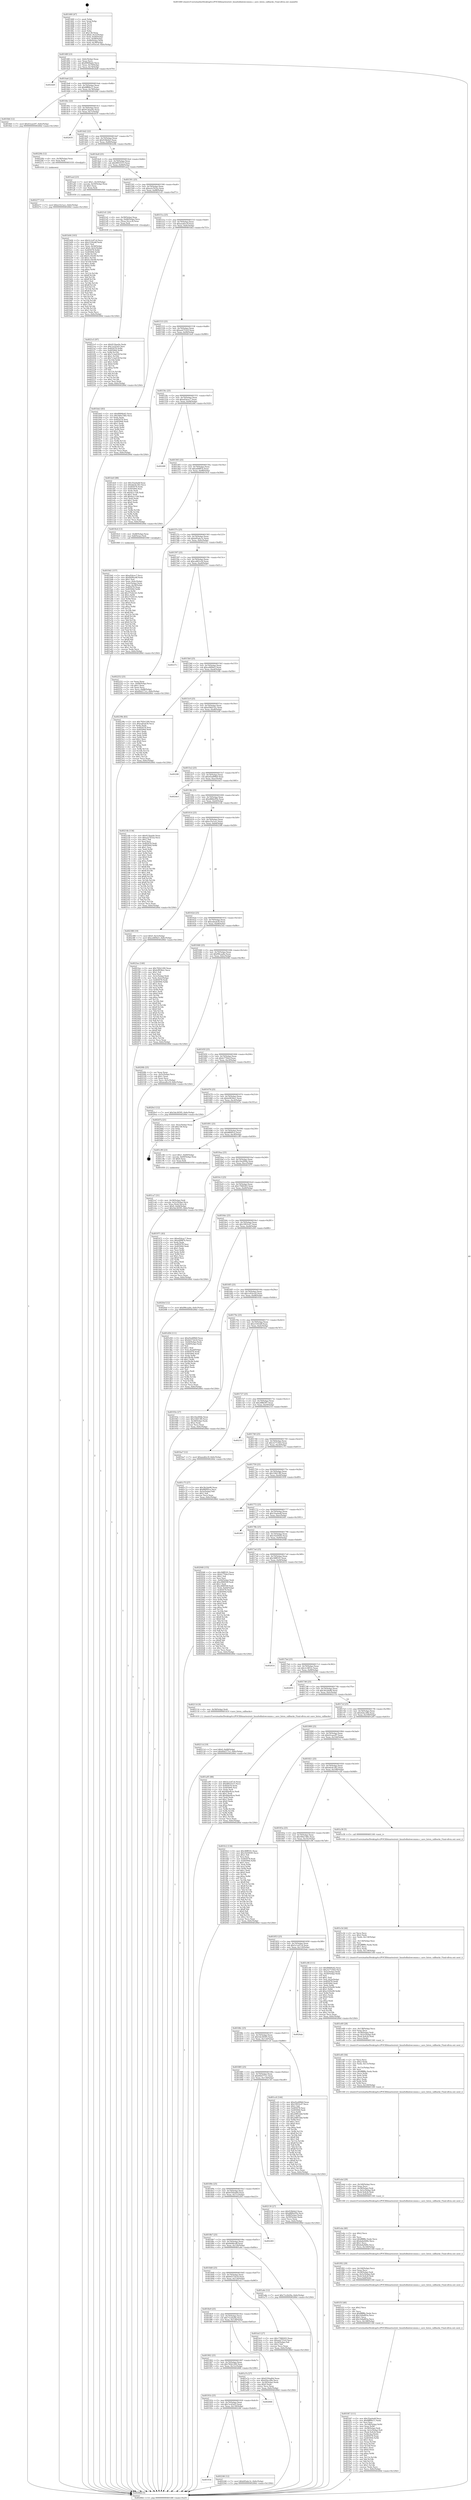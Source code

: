 digraph "0x401460" {
  label = "0x401460 (/mnt/c/Users/mathe/Desktop/tcc/POCII/binaries/extr_linuxfsdlmlowcomms.c_save_listen_callbacks_Final-ollvm.out::main(0))"
  labelloc = "t"
  node[shape=record]

  Entry [label="",width=0.3,height=0.3,shape=circle,fillcolor=black,style=filled]
  "0x40148f" [label="{
     0x40148f [23]\l
     | [instrs]\l
     &nbsp;&nbsp;0x40148f \<+3\>: mov -0x6c(%rbp),%eax\l
     &nbsp;&nbsp;0x401492 \<+2\>: mov %eax,%ecx\l
     &nbsp;&nbsp;0x401494 \<+6\>: sub $0x8900fa42,%ecx\l
     &nbsp;&nbsp;0x40149a \<+3\>: mov %eax,-0x70(%rbp)\l
     &nbsp;&nbsp;0x40149d \<+3\>: mov %ecx,-0x74(%rbp)\l
     &nbsp;&nbsp;0x4014a0 \<+6\>: je 00000000004024d9 \<main+0x1079\>\l
  }"]
  "0x4024d9" [label="{
     0x4024d9\l
  }", style=dashed]
  "0x4014a6" [label="{
     0x4014a6 [22]\l
     | [instrs]\l
     &nbsp;&nbsp;0x4014a6 \<+5\>: jmp 00000000004014ab \<main+0x4b\>\l
     &nbsp;&nbsp;0x4014ab \<+3\>: mov -0x70(%rbp),%eax\l
     &nbsp;&nbsp;0x4014ae \<+5\>: sub $0x8ff89e11,%eax\l
     &nbsp;&nbsp;0x4014b3 \<+3\>: mov %eax,-0x78(%rbp)\l
     &nbsp;&nbsp;0x4014b6 \<+6\>: je 0000000000401fb6 \<main+0xb56\>\l
  }"]
  Exit [label="",width=0.3,height=0.3,shape=circle,fillcolor=black,style=filled,peripheries=2]
  "0x401fb6" [label="{
     0x401fb6 [12]\l
     | [instrs]\l
     &nbsp;&nbsp;0x401fb6 \<+7\>: movl $0x43caee97,-0x6c(%rbp)\l
     &nbsp;&nbsp;0x401fbd \<+5\>: jmp 000000000040266d \<main+0x120d\>\l
  }"]
  "0x4014bc" [label="{
     0x4014bc [22]\l
     | [instrs]\l
     &nbsp;&nbsp;0x4014bc \<+5\>: jmp 00000000004014c1 \<main+0x61\>\l
     &nbsp;&nbsp;0x4014c1 \<+3\>: mov -0x70(%rbp),%eax\l
     &nbsp;&nbsp;0x4014c4 \<+5\>: sub $0x912bae0e,%eax\l
     &nbsp;&nbsp;0x4014c9 \<+3\>: mov %eax,-0x7c(%rbp)\l
     &nbsp;&nbsp;0x4014cc \<+6\>: je 0000000000402635 \<main+0x11d5\>\l
  }"]
  "0x402277" [label="{
     0x402277 [12]\l
     | [instrs]\l
     &nbsp;&nbsp;0x402277 \<+7\>: movl $0xe23e1acc,-0x6c(%rbp)\l
     &nbsp;&nbsp;0x40227e \<+5\>: jmp 000000000040266d \<main+0x120d\>\l
  }"]
  "0x402635" [label="{
     0x402635\l
  }", style=dashed]
  "0x4014d2" [label="{
     0x4014d2 [22]\l
     | [instrs]\l
     &nbsp;&nbsp;0x4014d2 \<+5\>: jmp 00000000004014d7 \<main+0x77\>\l
     &nbsp;&nbsp;0x4014d7 \<+3\>: mov -0x70(%rbp),%eax\l
     &nbsp;&nbsp;0x4014da \<+5\>: sub $0x91ffa9a5,%eax\l
     &nbsp;&nbsp;0x4014df \<+3\>: mov %eax,-0x80(%rbp)\l
     &nbsp;&nbsp;0x4014e2 \<+6\>: je 000000000040226b \<main+0xe0b\>\l
  }"]
  "0x401934" [label="{
     0x401934\l
  }", style=dashed]
  "0x40226b" [label="{
     0x40226b [12]\l
     | [instrs]\l
     &nbsp;&nbsp;0x40226b \<+4\>: mov -0x58(%rbp),%rax\l
     &nbsp;&nbsp;0x40226f \<+3\>: mov %rax,%rdi\l
     &nbsp;&nbsp;0x402272 \<+5\>: call 0000000000401030 \<free@plt\>\l
     | [calls]\l
     &nbsp;&nbsp;0x401030 \{1\} (unknown)\l
  }"]
  "0x4014e8" [label="{
     0x4014e8 [25]\l
     | [instrs]\l
     &nbsp;&nbsp;0x4014e8 \<+5\>: jmp 00000000004014ed \<main+0x8d\>\l
     &nbsp;&nbsp;0x4014ed \<+3\>: mov -0x70(%rbp),%eax\l
     &nbsp;&nbsp;0x4014f0 \<+5\>: sub $0x9f910315,%eax\l
     &nbsp;&nbsp;0x4014f5 \<+6\>: mov %eax,-0x84(%rbp)\l
     &nbsp;&nbsp;0x4014fb \<+6\>: je 0000000000401aed \<main+0x68d\>\l
  }"]
  "0x402246" [label="{
     0x402246 [12]\l
     | [instrs]\l
     &nbsp;&nbsp;0x402246 \<+7\>: movl $0xb95abc3c,-0x6c(%rbp)\l
     &nbsp;&nbsp;0x40224d \<+5\>: jmp 000000000040266d \<main+0x120d\>\l
  }"]
  "0x401aed" [label="{
     0x401aed [23]\l
     | [instrs]\l
     &nbsp;&nbsp;0x401aed \<+7\>: movl $0x1,-0x50(%rbp)\l
     &nbsp;&nbsp;0x401af4 \<+4\>: movslq -0x50(%rbp),%rax\l
     &nbsp;&nbsp;0x401af8 \<+4\>: shl $0x3,%rax\l
     &nbsp;&nbsp;0x401afc \<+3\>: mov %rax,%rdi\l
     &nbsp;&nbsp;0x401aff \<+5\>: call 0000000000401050 \<malloc@plt\>\l
     | [calls]\l
     &nbsp;&nbsp;0x401050 \{1\} (unknown)\l
  }"]
  "0x401501" [label="{
     0x401501 [25]\l
     | [instrs]\l
     &nbsp;&nbsp;0x401501 \<+5\>: jmp 0000000000401506 \<main+0xa6\>\l
     &nbsp;&nbsp;0x401506 \<+3\>: mov -0x70(%rbp),%eax\l
     &nbsp;&nbsp;0x401509 \<+5\>: sub $0xa2a7632a,%eax\l
     &nbsp;&nbsp;0x40150e \<+6\>: mov %eax,-0x88(%rbp)\l
     &nbsp;&nbsp;0x401514 \<+6\>: je 00000000004021d1 \<main+0xd71\>\l
  }"]
  "0x40191b" [label="{
     0x40191b [25]\l
     | [instrs]\l
     &nbsp;&nbsp;0x40191b \<+5\>: jmp 0000000000401920 \<main+0x4c0\>\l
     &nbsp;&nbsp;0x401920 \<+3\>: mov -0x70(%rbp),%eax\l
     &nbsp;&nbsp;0x401923 \<+5\>: sub $0x7ec43ef3,%eax\l
     &nbsp;&nbsp;0x401928 \<+6\>: mov %eax,-0x130(%rbp)\l
     &nbsp;&nbsp;0x40192e \<+6\>: je 0000000000402246 \<main+0xde6\>\l
  }"]
  "0x4021d1" [label="{
     0x4021d1 [20]\l
     | [instrs]\l
     &nbsp;&nbsp;0x4021d1 \<+4\>: mov -0x58(%rbp),%rax\l
     &nbsp;&nbsp;0x4021d5 \<+4\>: movslq -0x68(%rbp),%rcx\l
     &nbsp;&nbsp;0x4021d9 \<+4\>: mov (%rax,%rcx,8),%rax\l
     &nbsp;&nbsp;0x4021dd \<+3\>: mov %rax,%rdi\l
     &nbsp;&nbsp;0x4021e0 \<+5\>: call 0000000000401030 \<free@plt\>\l
     | [calls]\l
     &nbsp;&nbsp;0x401030 \{1\} (unknown)\l
  }"]
  "0x40151a" [label="{
     0x40151a [25]\l
     | [instrs]\l
     &nbsp;&nbsp;0x40151a \<+5\>: jmp 000000000040151f \<main+0xbf\>\l
     &nbsp;&nbsp;0x40151f \<+3\>: mov -0x70(%rbp),%eax\l
     &nbsp;&nbsp;0x401522 \<+5\>: sub $0xaea8ce3f,%eax\l
     &nbsp;&nbsp;0x401527 \<+6\>: mov %eax,-0x8c(%rbp)\l
     &nbsp;&nbsp;0x40152d \<+6\>: je 0000000000401bb3 \<main+0x753\>\l
  }"]
  "0x402666" [label="{
     0x402666\l
  }", style=dashed]
  "0x401bb3" [label="{
     0x401bb3 [83]\l
     | [instrs]\l
     &nbsp;&nbsp;0x401bb3 \<+5\>: mov $0x8900fa42,%eax\l
     &nbsp;&nbsp;0x401bb8 \<+5\>: mov $0x560a7d6e,%ecx\l
     &nbsp;&nbsp;0x401bbd \<+2\>: xor %edx,%edx\l
     &nbsp;&nbsp;0x401bbf \<+7\>: mov 0x405078,%esi\l
     &nbsp;&nbsp;0x401bc6 \<+7\>: mov 0x405064,%edi\l
     &nbsp;&nbsp;0x401bcd \<+3\>: sub $0x1,%edx\l
     &nbsp;&nbsp;0x401bd0 \<+3\>: mov %esi,%r8d\l
     &nbsp;&nbsp;0x401bd3 \<+3\>: add %edx,%r8d\l
     &nbsp;&nbsp;0x401bd6 \<+4\>: imul %r8d,%esi\l
     &nbsp;&nbsp;0x401bda \<+3\>: and $0x1,%esi\l
     &nbsp;&nbsp;0x401bdd \<+3\>: cmp $0x0,%esi\l
     &nbsp;&nbsp;0x401be0 \<+4\>: sete %r9b\l
     &nbsp;&nbsp;0x401be4 \<+3\>: cmp $0xa,%edi\l
     &nbsp;&nbsp;0x401be7 \<+4\>: setl %r10b\l
     &nbsp;&nbsp;0x401beb \<+3\>: mov %r9b,%r11b\l
     &nbsp;&nbsp;0x401bee \<+3\>: and %r10b,%r11b\l
     &nbsp;&nbsp;0x401bf1 \<+3\>: xor %r10b,%r9b\l
     &nbsp;&nbsp;0x401bf4 \<+3\>: or %r9b,%r11b\l
     &nbsp;&nbsp;0x401bf7 \<+4\>: test $0x1,%r11b\l
     &nbsp;&nbsp;0x401bfb \<+3\>: cmovne %ecx,%eax\l
     &nbsp;&nbsp;0x401bfe \<+3\>: mov %eax,-0x6c(%rbp)\l
     &nbsp;&nbsp;0x401c01 \<+5\>: jmp 000000000040266d \<main+0x120d\>\l
  }"]
  "0x401533" [label="{
     0x401533 [25]\l
     | [instrs]\l
     &nbsp;&nbsp;0x401533 \<+5\>: jmp 0000000000401538 \<main+0xd8\>\l
     &nbsp;&nbsp;0x401538 \<+3\>: mov -0x70(%rbp),%eax\l
     &nbsp;&nbsp;0x40153b \<+5\>: sub $0xaeb753c0,%eax\l
     &nbsp;&nbsp;0x401540 \<+6\>: mov %eax,-0x90(%rbp)\l
     &nbsp;&nbsp;0x401546 \<+6\>: je 0000000000401de0 \<main+0x980\>\l
  }"]
  "0x4021e5" [label="{
     0x4021e5 [97]\l
     | [instrs]\l
     &nbsp;&nbsp;0x4021e5 \<+5\>: mov $0x912bae0e,%edx\l
     &nbsp;&nbsp;0x4021ea \<+5\>: mov $0x7ec43ef3,%esi\l
     &nbsp;&nbsp;0x4021ef \<+8\>: mov 0x405078,%r8d\l
     &nbsp;&nbsp;0x4021f7 \<+8\>: mov 0x405064,%r9d\l
     &nbsp;&nbsp;0x4021ff \<+3\>: mov %r8d,%r10d\l
     &nbsp;&nbsp;0x402202 \<+7\>: add $0x7c3ad10f,%r10d\l
     &nbsp;&nbsp;0x402209 \<+4\>: sub $0x1,%r10d\l
     &nbsp;&nbsp;0x40220d \<+7\>: sub $0x7c3ad10f,%r10d\l
     &nbsp;&nbsp;0x402214 \<+4\>: imul %r10d,%r8d\l
     &nbsp;&nbsp;0x402218 \<+4\>: and $0x1,%r8d\l
     &nbsp;&nbsp;0x40221c \<+4\>: cmp $0x0,%r8d\l
     &nbsp;&nbsp;0x402220 \<+4\>: sete %r11b\l
     &nbsp;&nbsp;0x402224 \<+4\>: cmp $0xa,%r9d\l
     &nbsp;&nbsp;0x402228 \<+3\>: setl %bl\l
     &nbsp;&nbsp;0x40222b \<+3\>: mov %r11b,%r14b\l
     &nbsp;&nbsp;0x40222e \<+3\>: and %bl,%r14b\l
     &nbsp;&nbsp;0x402231 \<+3\>: xor %bl,%r11b\l
     &nbsp;&nbsp;0x402234 \<+3\>: or %r11b,%r14b\l
     &nbsp;&nbsp;0x402237 \<+4\>: test $0x1,%r14b\l
     &nbsp;&nbsp;0x40223b \<+3\>: cmovne %esi,%edx\l
     &nbsp;&nbsp;0x40223e \<+3\>: mov %edx,-0x6c(%rbp)\l
     &nbsp;&nbsp;0x402241 \<+5\>: jmp 000000000040266d \<main+0x120d\>\l
  }"]
  "0x401de0" [label="{
     0x401de0 [88]\l
     | [instrs]\l
     &nbsp;&nbsp;0x401de0 \<+5\>: mov $0x35aeba4f,%eax\l
     &nbsp;&nbsp;0x401de5 \<+5\>: mov $0x4dc6c362,%ecx\l
     &nbsp;&nbsp;0x401dea \<+7\>: mov 0x405078,%edx\l
     &nbsp;&nbsp;0x401df1 \<+7\>: mov 0x405064,%esi\l
     &nbsp;&nbsp;0x401df8 \<+2\>: mov %edx,%edi\l
     &nbsp;&nbsp;0x401dfa \<+6\>: sub $0x4a1c1d4,%edi\l
     &nbsp;&nbsp;0x401e00 \<+3\>: sub $0x1,%edi\l
     &nbsp;&nbsp;0x401e03 \<+6\>: add $0x4a1c1d4,%edi\l
     &nbsp;&nbsp;0x401e09 \<+3\>: imul %edi,%edx\l
     &nbsp;&nbsp;0x401e0c \<+3\>: and $0x1,%edx\l
     &nbsp;&nbsp;0x401e0f \<+3\>: cmp $0x0,%edx\l
     &nbsp;&nbsp;0x401e12 \<+4\>: sete %r8b\l
     &nbsp;&nbsp;0x401e16 \<+3\>: cmp $0xa,%esi\l
     &nbsp;&nbsp;0x401e19 \<+4\>: setl %r9b\l
     &nbsp;&nbsp;0x401e1d \<+3\>: mov %r8b,%r10b\l
     &nbsp;&nbsp;0x401e20 \<+3\>: and %r9b,%r10b\l
     &nbsp;&nbsp;0x401e23 \<+3\>: xor %r9b,%r8b\l
     &nbsp;&nbsp;0x401e26 \<+3\>: or %r8b,%r10b\l
     &nbsp;&nbsp;0x401e29 \<+4\>: test $0x1,%r10b\l
     &nbsp;&nbsp;0x401e2d \<+3\>: cmovne %ecx,%eax\l
     &nbsp;&nbsp;0x401e30 \<+3\>: mov %eax,-0x6c(%rbp)\l
     &nbsp;&nbsp;0x401e33 \<+5\>: jmp 000000000040266d \<main+0x120d\>\l
  }"]
  "0x40154c" [label="{
     0x40154c [25]\l
     | [instrs]\l
     &nbsp;&nbsp;0x40154c \<+5\>: jmp 0000000000401551 \<main+0xf1\>\l
     &nbsp;&nbsp;0x401551 \<+3\>: mov -0x70(%rbp),%eax\l
     &nbsp;&nbsp;0x401554 \<+5\>: sub $0xaf2dcec7,%eax\l
     &nbsp;&nbsp;0x401559 \<+6\>: mov %eax,-0x94(%rbp)\l
     &nbsp;&nbsp;0x40155f \<+6\>: je 000000000040248f \<main+0x102f\>\l
  }"]
  "0x40211d" [label="{
     0x40211d [19]\l
     | [instrs]\l
     &nbsp;&nbsp;0x40211d \<+7\>: movl $0x0,-0x68(%rbp)\l
     &nbsp;&nbsp;0x402124 \<+7\>: movl $0x60d377e1,-0x6c(%rbp)\l
     &nbsp;&nbsp;0x40212b \<+5\>: jmp 000000000040266d \<main+0x120d\>\l
  }"]
  "0x40248f" [label="{
     0x40248f\l
  }", style=dashed]
  "0x401565" [label="{
     0x401565 [25]\l
     | [instrs]\l
     &nbsp;&nbsp;0x401565 \<+5\>: jmp 000000000040156a \<main+0x10a\>\l
     &nbsp;&nbsp;0x40156a \<+3\>: mov -0x70(%rbp),%eax\l
     &nbsp;&nbsp;0x40156d \<+5\>: sub $0xafd9ff7b,%eax\l
     &nbsp;&nbsp;0x401572 \<+6\>: mov %eax,-0x98(%rbp)\l
     &nbsp;&nbsp;0x401578 \<+6\>: je 00000000004019c4 \<main+0x564\>\l
  }"]
  "0x401f47" [label="{
     0x401f47 [111]\l
     | [instrs]\l
     &nbsp;&nbsp;0x401f47 \<+5\>: mov $0x35aeba4f,%ecx\l
     &nbsp;&nbsp;0x401f4c \<+5\>: mov $0x8ff89e11,%edx\l
     &nbsp;&nbsp;0x401f51 \<+2\>: xor %esi,%esi\l
     &nbsp;&nbsp;0x401f53 \<+7\>: mov -0x148(%rbp),%r9d\l
     &nbsp;&nbsp;0x401f5a \<+4\>: imul %eax,%r9d\l
     &nbsp;&nbsp;0x401f5e \<+4\>: mov -0x58(%rbp),%rdi\l
     &nbsp;&nbsp;0x401f62 \<+4\>: movslq -0x5c(%rbp),%r8\l
     &nbsp;&nbsp;0x401f66 \<+4\>: mov (%rdi,%r8,8),%rdi\l
     &nbsp;&nbsp;0x401f6a \<+4\>: mov %r9d,0xc(%rdi)\l
     &nbsp;&nbsp;0x401f6e \<+7\>: mov 0x405078,%eax\l
     &nbsp;&nbsp;0x401f75 \<+8\>: mov 0x405064,%r9d\l
     &nbsp;&nbsp;0x401f7d \<+3\>: sub $0x1,%esi\l
     &nbsp;&nbsp;0x401f80 \<+3\>: mov %eax,%r10d\l
     &nbsp;&nbsp;0x401f83 \<+3\>: add %esi,%r10d\l
     &nbsp;&nbsp;0x401f86 \<+4\>: imul %r10d,%eax\l
     &nbsp;&nbsp;0x401f8a \<+3\>: and $0x1,%eax\l
     &nbsp;&nbsp;0x401f8d \<+3\>: cmp $0x0,%eax\l
     &nbsp;&nbsp;0x401f90 \<+4\>: sete %r11b\l
     &nbsp;&nbsp;0x401f94 \<+4\>: cmp $0xa,%r9d\l
     &nbsp;&nbsp;0x401f98 \<+3\>: setl %bl\l
     &nbsp;&nbsp;0x401f9b \<+3\>: mov %r11b,%r14b\l
     &nbsp;&nbsp;0x401f9e \<+3\>: and %bl,%r14b\l
     &nbsp;&nbsp;0x401fa1 \<+3\>: xor %bl,%r11b\l
     &nbsp;&nbsp;0x401fa4 \<+3\>: or %r11b,%r14b\l
     &nbsp;&nbsp;0x401fa7 \<+4\>: test $0x1,%r14b\l
     &nbsp;&nbsp;0x401fab \<+3\>: cmovne %edx,%ecx\l
     &nbsp;&nbsp;0x401fae \<+3\>: mov %ecx,-0x6c(%rbp)\l
     &nbsp;&nbsp;0x401fb1 \<+5\>: jmp 000000000040266d \<main+0x120d\>\l
  }"]
  "0x4019c4" [label="{
     0x4019c4 [13]\l
     | [instrs]\l
     &nbsp;&nbsp;0x4019c4 \<+4\>: mov -0x48(%rbp),%rax\l
     &nbsp;&nbsp;0x4019c8 \<+4\>: mov 0x8(%rax),%rdi\l
     &nbsp;&nbsp;0x4019cc \<+5\>: call 0000000000401060 \<atoi@plt\>\l
     | [calls]\l
     &nbsp;&nbsp;0x401060 \{1\} (unknown)\l
  }"]
  "0x40157e" [label="{
     0x40157e [25]\l
     | [instrs]\l
     &nbsp;&nbsp;0x40157e \<+5\>: jmp 0000000000401583 \<main+0x123\>\l
     &nbsp;&nbsp;0x401583 \<+3\>: mov -0x70(%rbp),%eax\l
     &nbsp;&nbsp;0x401586 \<+5\>: sub $0xb95abc3c,%eax\l
     &nbsp;&nbsp;0x40158b \<+6\>: mov %eax,-0x9c(%rbp)\l
     &nbsp;&nbsp;0x401591 \<+6\>: je 0000000000402252 \<main+0xdf2\>\l
  }"]
  "0x401f1f" [label="{
     0x401f1f [40]\l
     | [instrs]\l
     &nbsp;&nbsp;0x401f1f \<+5\>: mov $0x2,%ecx\l
     &nbsp;&nbsp;0x401f24 \<+1\>: cltd\l
     &nbsp;&nbsp;0x401f25 \<+2\>: idiv %ecx\l
     &nbsp;&nbsp;0x401f27 \<+6\>: imul $0xfffffffe,%edx,%ecx\l
     &nbsp;&nbsp;0x401f2d \<+6\>: sub $0x1b9a893a,%ecx\l
     &nbsp;&nbsp;0x401f33 \<+3\>: add $0x1,%ecx\l
     &nbsp;&nbsp;0x401f36 \<+6\>: add $0x1b9a893a,%ecx\l
     &nbsp;&nbsp;0x401f3c \<+6\>: mov %ecx,-0x148(%rbp)\l
     &nbsp;&nbsp;0x401f42 \<+5\>: call 0000000000401160 \<next_i\>\l
     | [calls]\l
     &nbsp;&nbsp;0x401160 \{1\} (/mnt/c/Users/mathe/Desktop/tcc/POCII/binaries/extr_linuxfsdlmlowcomms.c_save_listen_callbacks_Final-ollvm.out::next_i)\l
  }"]
  "0x402252" [label="{
     0x402252 [25]\l
     | [instrs]\l
     &nbsp;&nbsp;0x402252 \<+2\>: xor %eax,%eax\l
     &nbsp;&nbsp;0x402254 \<+3\>: mov -0x68(%rbp),%ecx\l
     &nbsp;&nbsp;0x402257 \<+3\>: sub $0x1,%eax\l
     &nbsp;&nbsp;0x40225a \<+2\>: sub %eax,%ecx\l
     &nbsp;&nbsp;0x40225c \<+3\>: mov %ecx,-0x68(%rbp)\l
     &nbsp;&nbsp;0x40225f \<+7\>: movl $0x60d377e1,-0x6c(%rbp)\l
     &nbsp;&nbsp;0x402266 \<+5\>: jmp 000000000040266d \<main+0x120d\>\l
  }"]
  "0x401597" [label="{
     0x401597 [25]\l
     | [instrs]\l
     &nbsp;&nbsp;0x401597 \<+5\>: jmp 000000000040159c \<main+0x13c\>\l
     &nbsp;&nbsp;0x40159c \<+3\>: mov -0x70(%rbp),%eax\l
     &nbsp;&nbsp;0x40159f \<+5\>: sub $0xca661e24,%eax\l
     &nbsp;&nbsp;0x4015a4 \<+6\>: mov %eax,-0xa0(%rbp)\l
     &nbsp;&nbsp;0x4015aa \<+6\>: je 000000000040237c \<main+0xf1c\>\l
  }"]
  "0x401f02" [label="{
     0x401f02 [29]\l
     | [instrs]\l
     &nbsp;&nbsp;0x401f02 \<+6\>: mov -0x144(%rbp),%ecx\l
     &nbsp;&nbsp;0x401f08 \<+3\>: imul %eax,%ecx\l
     &nbsp;&nbsp;0x401f0b \<+4\>: mov -0x58(%rbp),%rdi\l
     &nbsp;&nbsp;0x401f0f \<+4\>: movslq -0x5c(%rbp),%r8\l
     &nbsp;&nbsp;0x401f13 \<+4\>: mov (%rdi,%r8,8),%rdi\l
     &nbsp;&nbsp;0x401f17 \<+3\>: mov %ecx,0x8(%rdi)\l
     &nbsp;&nbsp;0x401f1a \<+5\>: call 0000000000401160 \<next_i\>\l
     | [calls]\l
     &nbsp;&nbsp;0x401160 \{1\} (/mnt/c/Users/mathe/Desktop/tcc/POCII/binaries/extr_linuxfsdlmlowcomms.c_save_listen_callbacks_Final-ollvm.out::next_i)\l
  }"]
  "0x40237c" [label="{
     0x40237c\l
  }", style=dashed]
  "0x4015b0" [label="{
     0x4015b0 [25]\l
     | [instrs]\l
     &nbsp;&nbsp;0x4015b0 \<+5\>: jmp 00000000004015b5 \<main+0x155\>\l
     &nbsp;&nbsp;0x4015b5 \<+3\>: mov -0x70(%rbp),%eax\l
     &nbsp;&nbsp;0x4015b8 \<+5\>: sub $0xce6f04e5,%eax\l
     &nbsp;&nbsp;0x4015bd \<+6\>: mov %eax,-0xa4(%rbp)\l
     &nbsp;&nbsp;0x4015c3 \<+6\>: je 000000000040239b \<main+0xf3b\>\l
  }"]
  "0x401eda" [label="{
     0x401eda [40]\l
     | [instrs]\l
     &nbsp;&nbsp;0x401eda \<+5\>: mov $0x2,%ecx\l
     &nbsp;&nbsp;0x401edf \<+1\>: cltd\l
     &nbsp;&nbsp;0x401ee0 \<+2\>: idiv %ecx\l
     &nbsp;&nbsp;0x401ee2 \<+6\>: imul $0xfffffffe,%edx,%ecx\l
     &nbsp;&nbsp;0x401ee8 \<+6\>: sub $0xda4a9d9e,%ecx\l
     &nbsp;&nbsp;0x401eee \<+3\>: add $0x1,%ecx\l
     &nbsp;&nbsp;0x401ef1 \<+6\>: add $0xda4a9d9e,%ecx\l
     &nbsp;&nbsp;0x401ef7 \<+6\>: mov %ecx,-0x144(%rbp)\l
     &nbsp;&nbsp;0x401efd \<+5\>: call 0000000000401160 \<next_i\>\l
     | [calls]\l
     &nbsp;&nbsp;0x401160 \{1\} (/mnt/c/Users/mathe/Desktop/tcc/POCII/binaries/extr_linuxfsdlmlowcomms.c_save_listen_callbacks_Final-ollvm.out::next_i)\l
  }"]
  "0x40239b" [label="{
     0x40239b [83]\l
     | [instrs]\l
     &nbsp;&nbsp;0x40239b \<+5\>: mov $0x782b1200,%eax\l
     &nbsp;&nbsp;0x4023a0 \<+5\>: mov $0xeafeab30,%ecx\l
     &nbsp;&nbsp;0x4023a5 \<+2\>: xor %edx,%edx\l
     &nbsp;&nbsp;0x4023a7 \<+7\>: mov 0x405078,%esi\l
     &nbsp;&nbsp;0x4023ae \<+7\>: mov 0x405064,%edi\l
     &nbsp;&nbsp;0x4023b5 \<+3\>: sub $0x1,%edx\l
     &nbsp;&nbsp;0x4023b8 \<+3\>: mov %esi,%r8d\l
     &nbsp;&nbsp;0x4023bb \<+3\>: add %edx,%r8d\l
     &nbsp;&nbsp;0x4023be \<+4\>: imul %r8d,%esi\l
     &nbsp;&nbsp;0x4023c2 \<+3\>: and $0x1,%esi\l
     &nbsp;&nbsp;0x4023c5 \<+3\>: cmp $0x0,%esi\l
     &nbsp;&nbsp;0x4023c8 \<+4\>: sete %r9b\l
     &nbsp;&nbsp;0x4023cc \<+3\>: cmp $0xa,%edi\l
     &nbsp;&nbsp;0x4023cf \<+4\>: setl %r10b\l
     &nbsp;&nbsp;0x4023d3 \<+3\>: mov %r9b,%r11b\l
     &nbsp;&nbsp;0x4023d6 \<+3\>: and %r10b,%r11b\l
     &nbsp;&nbsp;0x4023d9 \<+3\>: xor %r10b,%r9b\l
     &nbsp;&nbsp;0x4023dc \<+3\>: or %r9b,%r11b\l
     &nbsp;&nbsp;0x4023df \<+4\>: test $0x1,%r11b\l
     &nbsp;&nbsp;0x4023e3 \<+3\>: cmovne %ecx,%eax\l
     &nbsp;&nbsp;0x4023e6 \<+3\>: mov %eax,-0x6c(%rbp)\l
     &nbsp;&nbsp;0x4023e9 \<+5\>: jmp 000000000040266d \<main+0x120d\>\l
  }"]
  "0x4015c9" [label="{
     0x4015c9 [25]\l
     | [instrs]\l
     &nbsp;&nbsp;0x4015c9 \<+5\>: jmp 00000000004015ce \<main+0x16e\>\l
     &nbsp;&nbsp;0x4015ce \<+3\>: mov -0x70(%rbp),%eax\l
     &nbsp;&nbsp;0x4015d1 \<+5\>: sub $0xd38d232c,%eax\l
     &nbsp;&nbsp;0x4015d6 \<+6\>: mov %eax,-0xa8(%rbp)\l
     &nbsp;&nbsp;0x4015dc \<+6\>: je 000000000040228f \<main+0xe2f\>\l
  }"]
  "0x401ebd" [label="{
     0x401ebd [29]\l
     | [instrs]\l
     &nbsp;&nbsp;0x401ebd \<+6\>: mov -0x140(%rbp),%ecx\l
     &nbsp;&nbsp;0x401ec3 \<+3\>: imul %eax,%ecx\l
     &nbsp;&nbsp;0x401ec6 \<+4\>: mov -0x58(%rbp),%rdi\l
     &nbsp;&nbsp;0x401eca \<+4\>: movslq -0x5c(%rbp),%r8\l
     &nbsp;&nbsp;0x401ece \<+4\>: mov (%rdi,%r8,8),%rdi\l
     &nbsp;&nbsp;0x401ed2 \<+3\>: mov %ecx,0x4(%rdi)\l
     &nbsp;&nbsp;0x401ed5 \<+5\>: call 0000000000401160 \<next_i\>\l
     | [calls]\l
     &nbsp;&nbsp;0x401160 \{1\} (/mnt/c/Users/mathe/Desktop/tcc/POCII/binaries/extr_linuxfsdlmlowcomms.c_save_listen_callbacks_Final-ollvm.out::next_i)\l
  }"]
  "0x40228f" [label="{
     0x40228f\l
  }", style=dashed]
  "0x4015e2" [label="{
     0x4015e2 [25]\l
     | [instrs]\l
     &nbsp;&nbsp;0x4015e2 \<+5\>: jmp 00000000004015e7 \<main+0x187\>\l
     &nbsp;&nbsp;0x4015e7 \<+3\>: mov -0x70(%rbp),%eax\l
     &nbsp;&nbsp;0x4015ea \<+5\>: sub $0xd5ed99b9,%eax\l
     &nbsp;&nbsp;0x4015ef \<+6\>: mov %eax,-0xac(%rbp)\l
     &nbsp;&nbsp;0x4015f5 \<+6\>: je 00000000004024e5 \<main+0x1085\>\l
  }"]
  "0x401e85" [label="{
     0x401e85 [56]\l
     | [instrs]\l
     &nbsp;&nbsp;0x401e85 \<+2\>: xor %ecx,%ecx\l
     &nbsp;&nbsp;0x401e87 \<+5\>: mov $0x2,%edx\l
     &nbsp;&nbsp;0x401e8c \<+6\>: mov %edx,-0x13c(%rbp)\l
     &nbsp;&nbsp;0x401e92 \<+1\>: cltd\l
     &nbsp;&nbsp;0x401e93 \<+6\>: mov -0x13c(%rbp),%esi\l
     &nbsp;&nbsp;0x401e99 \<+2\>: idiv %esi\l
     &nbsp;&nbsp;0x401e9b \<+6\>: imul $0xfffffffe,%edx,%edx\l
     &nbsp;&nbsp;0x401ea1 \<+3\>: mov %ecx,%r9d\l
     &nbsp;&nbsp;0x401ea4 \<+3\>: sub %edx,%r9d\l
     &nbsp;&nbsp;0x401ea7 \<+2\>: mov %ecx,%edx\l
     &nbsp;&nbsp;0x401ea9 \<+3\>: sub $0x1,%edx\l
     &nbsp;&nbsp;0x401eac \<+3\>: add %edx,%r9d\l
     &nbsp;&nbsp;0x401eaf \<+3\>: sub %r9d,%ecx\l
     &nbsp;&nbsp;0x401eb2 \<+6\>: mov %ecx,-0x140(%rbp)\l
     &nbsp;&nbsp;0x401eb8 \<+5\>: call 0000000000401160 \<next_i\>\l
     | [calls]\l
     &nbsp;&nbsp;0x401160 \{1\} (/mnt/c/Users/mathe/Desktop/tcc/POCII/binaries/extr_linuxfsdlmlowcomms.c_save_listen_callbacks_Final-ollvm.out::next_i)\l
  }"]
  "0x4024e5" [label="{
     0x4024e5\l
  }", style=dashed]
  "0x4015fb" [label="{
     0x4015fb [25]\l
     | [instrs]\l
     &nbsp;&nbsp;0x4015fb \<+5\>: jmp 0000000000401600 \<main+0x1a0\>\l
     &nbsp;&nbsp;0x401600 \<+3\>: mov -0x70(%rbp),%eax\l
     &nbsp;&nbsp;0x401603 \<+5\>: sub $0xd866e95b,%eax\l
     &nbsp;&nbsp;0x401608 \<+6\>: mov %eax,-0xb0(%rbp)\l
     &nbsp;&nbsp;0x40160e \<+6\>: je 000000000040214b \<main+0xceb\>\l
  }"]
  "0x401e69" [label="{
     0x401e69 [28]\l
     | [instrs]\l
     &nbsp;&nbsp;0x401e69 \<+6\>: mov -0x138(%rbp),%ecx\l
     &nbsp;&nbsp;0x401e6f \<+3\>: imul %eax,%ecx\l
     &nbsp;&nbsp;0x401e72 \<+4\>: mov -0x58(%rbp),%rdi\l
     &nbsp;&nbsp;0x401e76 \<+4\>: movslq -0x5c(%rbp),%r8\l
     &nbsp;&nbsp;0x401e7a \<+4\>: mov (%rdi,%r8,8),%rdi\l
     &nbsp;&nbsp;0x401e7e \<+2\>: mov %ecx,(%rdi)\l
     &nbsp;&nbsp;0x401e80 \<+5\>: call 0000000000401160 \<next_i\>\l
     | [calls]\l
     &nbsp;&nbsp;0x401160 \{1\} (/mnt/c/Users/mathe/Desktop/tcc/POCII/binaries/extr_linuxfsdlmlowcomms.c_save_listen_callbacks_Final-ollvm.out::next_i)\l
  }"]
  "0x40214b" [label="{
     0x40214b [134]\l
     | [instrs]\l
     &nbsp;&nbsp;0x40214b \<+5\>: mov $0x912bae0e,%eax\l
     &nbsp;&nbsp;0x402150 \<+5\>: mov $0xa2a7632a,%ecx\l
     &nbsp;&nbsp;0x402155 \<+2\>: mov $0x1,%dl\l
     &nbsp;&nbsp;0x402157 \<+2\>: xor %esi,%esi\l
     &nbsp;&nbsp;0x402159 \<+7\>: mov 0x405078,%edi\l
     &nbsp;&nbsp;0x402160 \<+8\>: mov 0x405064,%r8d\l
     &nbsp;&nbsp;0x402168 \<+3\>: sub $0x1,%esi\l
     &nbsp;&nbsp;0x40216b \<+3\>: mov %edi,%r9d\l
     &nbsp;&nbsp;0x40216e \<+3\>: add %esi,%r9d\l
     &nbsp;&nbsp;0x402171 \<+4\>: imul %r9d,%edi\l
     &nbsp;&nbsp;0x402175 \<+3\>: and $0x1,%edi\l
     &nbsp;&nbsp;0x402178 \<+3\>: cmp $0x0,%edi\l
     &nbsp;&nbsp;0x40217b \<+4\>: sete %r10b\l
     &nbsp;&nbsp;0x40217f \<+4\>: cmp $0xa,%r8d\l
     &nbsp;&nbsp;0x402183 \<+4\>: setl %r11b\l
     &nbsp;&nbsp;0x402187 \<+3\>: mov %r10b,%bl\l
     &nbsp;&nbsp;0x40218a \<+3\>: xor $0xff,%bl\l
     &nbsp;&nbsp;0x40218d \<+3\>: mov %r11b,%r14b\l
     &nbsp;&nbsp;0x402190 \<+4\>: xor $0xff,%r14b\l
     &nbsp;&nbsp;0x402194 \<+3\>: xor $0x1,%dl\l
     &nbsp;&nbsp;0x402197 \<+3\>: mov %bl,%r15b\l
     &nbsp;&nbsp;0x40219a \<+4\>: and $0xff,%r15b\l
     &nbsp;&nbsp;0x40219e \<+3\>: and %dl,%r10b\l
     &nbsp;&nbsp;0x4021a1 \<+3\>: mov %r14b,%r12b\l
     &nbsp;&nbsp;0x4021a4 \<+4\>: and $0xff,%r12b\l
     &nbsp;&nbsp;0x4021a8 \<+3\>: and %dl,%r11b\l
     &nbsp;&nbsp;0x4021ab \<+3\>: or %r10b,%r15b\l
     &nbsp;&nbsp;0x4021ae \<+3\>: or %r11b,%r12b\l
     &nbsp;&nbsp;0x4021b1 \<+3\>: xor %r12b,%r15b\l
     &nbsp;&nbsp;0x4021b4 \<+3\>: or %r14b,%bl\l
     &nbsp;&nbsp;0x4021b7 \<+3\>: xor $0xff,%bl\l
     &nbsp;&nbsp;0x4021ba \<+3\>: or $0x1,%dl\l
     &nbsp;&nbsp;0x4021bd \<+2\>: and %dl,%bl\l
     &nbsp;&nbsp;0x4021bf \<+3\>: or %bl,%r15b\l
     &nbsp;&nbsp;0x4021c2 \<+4\>: test $0x1,%r15b\l
     &nbsp;&nbsp;0x4021c6 \<+3\>: cmovne %ecx,%eax\l
     &nbsp;&nbsp;0x4021c9 \<+3\>: mov %eax,-0x6c(%rbp)\l
     &nbsp;&nbsp;0x4021cc \<+5\>: jmp 000000000040266d \<main+0x120d\>\l
  }"]
  "0x401614" [label="{
     0x401614 [25]\l
     | [instrs]\l
     &nbsp;&nbsp;0x401614 \<+5\>: jmp 0000000000401619 \<main+0x1b9\>\l
     &nbsp;&nbsp;0x401619 \<+3\>: mov -0x70(%rbp),%eax\l
     &nbsp;&nbsp;0x40161c \<+5\>: sub $0xe23e1acc,%eax\l
     &nbsp;&nbsp;0x401621 \<+6\>: mov %eax,-0xb4(%rbp)\l
     &nbsp;&nbsp;0x401627 \<+6\>: je 0000000000402388 \<main+0xf28\>\l
  }"]
  "0x401e3d" [label="{
     0x401e3d [44]\l
     | [instrs]\l
     &nbsp;&nbsp;0x401e3d \<+2\>: xor %ecx,%ecx\l
     &nbsp;&nbsp;0x401e3f \<+5\>: mov $0x2,%edx\l
     &nbsp;&nbsp;0x401e44 \<+6\>: mov %edx,-0x134(%rbp)\l
     &nbsp;&nbsp;0x401e4a \<+1\>: cltd\l
     &nbsp;&nbsp;0x401e4b \<+6\>: mov -0x134(%rbp),%esi\l
     &nbsp;&nbsp;0x401e51 \<+2\>: idiv %esi\l
     &nbsp;&nbsp;0x401e53 \<+6\>: imul $0xfffffffe,%edx,%edx\l
     &nbsp;&nbsp;0x401e59 \<+3\>: sub $0x1,%ecx\l
     &nbsp;&nbsp;0x401e5c \<+2\>: sub %ecx,%edx\l
     &nbsp;&nbsp;0x401e5e \<+6\>: mov %edx,-0x138(%rbp)\l
     &nbsp;&nbsp;0x401e64 \<+5\>: call 0000000000401160 \<next_i\>\l
     | [calls]\l
     &nbsp;&nbsp;0x401160 \{1\} (/mnt/c/Users/mathe/Desktop/tcc/POCII/binaries/extr_linuxfsdlmlowcomms.c_save_listen_callbacks_Final-ollvm.out::next_i)\l
  }"]
  "0x402388" [label="{
     0x402388 [19]\l
     | [instrs]\l
     &nbsp;&nbsp;0x402388 \<+7\>: movl $0x0,-0x3c(%rbp)\l
     &nbsp;&nbsp;0x40238f \<+7\>: movl $0xce6f04e5,-0x6c(%rbp)\l
     &nbsp;&nbsp;0x402396 \<+5\>: jmp 000000000040266d \<main+0x120d\>\l
  }"]
  "0x40162d" [label="{
     0x40162d [25]\l
     | [instrs]\l
     &nbsp;&nbsp;0x40162d \<+5\>: jmp 0000000000401632 \<main+0x1d2\>\l
     &nbsp;&nbsp;0x401632 \<+3\>: mov -0x70(%rbp),%eax\l
     &nbsp;&nbsp;0x401635 \<+5\>: sub $0xeafeab30,%eax\l
     &nbsp;&nbsp;0x40163a \<+6\>: mov %eax,-0xb8(%rbp)\l
     &nbsp;&nbsp;0x401640 \<+6\>: je 00000000004023ee \<main+0xf8e\>\l
  }"]
  "0x401ca7" [label="{
     0x401ca7 [31]\l
     | [instrs]\l
     &nbsp;&nbsp;0x401ca7 \<+4\>: mov -0x58(%rbp),%rdi\l
     &nbsp;&nbsp;0x401cab \<+4\>: movslq -0x5c(%rbp),%rcx\l
     &nbsp;&nbsp;0x401caf \<+4\>: mov %rax,(%rdi,%rcx,8)\l
     &nbsp;&nbsp;0x401cb3 \<+7\>: movl $0x0,-0x64(%rbp)\l
     &nbsp;&nbsp;0x401cba \<+7\>: movl $0x5de36595,-0x6c(%rbp)\l
     &nbsp;&nbsp;0x401cc1 \<+5\>: jmp 000000000040266d \<main+0x120d\>\l
  }"]
  "0x4023ee" [label="{
     0x4023ee [140]\l
     | [instrs]\l
     &nbsp;&nbsp;0x4023ee \<+5\>: mov $0x782b1200,%eax\l
     &nbsp;&nbsp;0x4023f3 \<+5\>: mov $0xfe9036a1,%ecx\l
     &nbsp;&nbsp;0x4023f8 \<+2\>: mov $0x1,%dl\l
     &nbsp;&nbsp;0x4023fa \<+2\>: xor %esi,%esi\l
     &nbsp;&nbsp;0x4023fc \<+3\>: mov -0x3c(%rbp),%edi\l
     &nbsp;&nbsp;0x4023ff \<+3\>: mov %edi,-0x2c(%rbp)\l
     &nbsp;&nbsp;0x402402 \<+7\>: mov 0x405078,%edi\l
     &nbsp;&nbsp;0x402409 \<+8\>: mov 0x405064,%r8d\l
     &nbsp;&nbsp;0x402411 \<+3\>: sub $0x1,%esi\l
     &nbsp;&nbsp;0x402414 \<+3\>: mov %edi,%r9d\l
     &nbsp;&nbsp;0x402417 \<+3\>: add %esi,%r9d\l
     &nbsp;&nbsp;0x40241a \<+4\>: imul %r9d,%edi\l
     &nbsp;&nbsp;0x40241e \<+3\>: and $0x1,%edi\l
     &nbsp;&nbsp;0x402421 \<+3\>: cmp $0x0,%edi\l
     &nbsp;&nbsp;0x402424 \<+4\>: sete %r10b\l
     &nbsp;&nbsp;0x402428 \<+4\>: cmp $0xa,%r8d\l
     &nbsp;&nbsp;0x40242c \<+4\>: setl %r11b\l
     &nbsp;&nbsp;0x402430 \<+3\>: mov %r10b,%bl\l
     &nbsp;&nbsp;0x402433 \<+3\>: xor $0xff,%bl\l
     &nbsp;&nbsp;0x402436 \<+3\>: mov %r11b,%r14b\l
     &nbsp;&nbsp;0x402439 \<+4\>: xor $0xff,%r14b\l
     &nbsp;&nbsp;0x40243d \<+3\>: xor $0x0,%dl\l
     &nbsp;&nbsp;0x402440 \<+3\>: mov %bl,%r15b\l
     &nbsp;&nbsp;0x402443 \<+4\>: and $0x0,%r15b\l
     &nbsp;&nbsp;0x402447 \<+3\>: and %dl,%r10b\l
     &nbsp;&nbsp;0x40244a \<+3\>: mov %r14b,%r12b\l
     &nbsp;&nbsp;0x40244d \<+4\>: and $0x0,%r12b\l
     &nbsp;&nbsp;0x402451 \<+3\>: and %dl,%r11b\l
     &nbsp;&nbsp;0x402454 \<+3\>: or %r10b,%r15b\l
     &nbsp;&nbsp;0x402457 \<+3\>: or %r11b,%r12b\l
     &nbsp;&nbsp;0x40245a \<+3\>: xor %r12b,%r15b\l
     &nbsp;&nbsp;0x40245d \<+3\>: or %r14b,%bl\l
     &nbsp;&nbsp;0x402460 \<+3\>: xor $0xff,%bl\l
     &nbsp;&nbsp;0x402463 \<+3\>: or $0x0,%dl\l
     &nbsp;&nbsp;0x402466 \<+2\>: and %dl,%bl\l
     &nbsp;&nbsp;0x402468 \<+3\>: or %bl,%r15b\l
     &nbsp;&nbsp;0x40246b \<+4\>: test $0x1,%r15b\l
     &nbsp;&nbsp;0x40246f \<+3\>: cmovne %ecx,%eax\l
     &nbsp;&nbsp;0x402472 \<+3\>: mov %eax,-0x6c(%rbp)\l
     &nbsp;&nbsp;0x402475 \<+5\>: jmp 000000000040266d \<main+0x120d\>\l
  }"]
  "0x401646" [label="{
     0x401646 [25]\l
     | [instrs]\l
     &nbsp;&nbsp;0x401646 \<+5\>: jmp 000000000040164b \<main+0x1eb\>\l
     &nbsp;&nbsp;0x40164b \<+3\>: mov -0x70(%rbp),%eax\l
     &nbsp;&nbsp;0x40164e \<+5\>: sub $0xf96caa8a,%eax\l
     &nbsp;&nbsp;0x401653 \<+6\>: mov %eax,-0xbc(%rbp)\l
     &nbsp;&nbsp;0x401659 \<+6\>: je 00000000004020fb \<main+0xc9b\>\l
  }"]
  "0x401b04" [label="{
     0x401b04 [163]\l
     | [instrs]\l
     &nbsp;&nbsp;0x401b04 \<+5\>: mov $0x5c1e47c4,%ecx\l
     &nbsp;&nbsp;0x401b09 \<+5\>: mov $0x2330cbff,%edx\l
     &nbsp;&nbsp;0x401b0e \<+3\>: mov $0x1,%sil\l
     &nbsp;&nbsp;0x401b11 \<+4\>: mov %rax,-0x58(%rbp)\l
     &nbsp;&nbsp;0x401b15 \<+7\>: movl $0x0,-0x5c(%rbp)\l
     &nbsp;&nbsp;0x401b1c \<+8\>: mov 0x405078,%r8d\l
     &nbsp;&nbsp;0x401b24 \<+8\>: mov 0x405064,%r9d\l
     &nbsp;&nbsp;0x401b2c \<+3\>: mov %r8d,%r10d\l
     &nbsp;&nbsp;0x401b2f \<+7\>: add $0xf1c50c69,%r10d\l
     &nbsp;&nbsp;0x401b36 \<+4\>: sub $0x1,%r10d\l
     &nbsp;&nbsp;0x401b3a \<+7\>: sub $0xf1c50c69,%r10d\l
     &nbsp;&nbsp;0x401b41 \<+4\>: imul %r10d,%r8d\l
     &nbsp;&nbsp;0x401b45 \<+4\>: and $0x1,%r8d\l
     &nbsp;&nbsp;0x401b49 \<+4\>: cmp $0x0,%r8d\l
     &nbsp;&nbsp;0x401b4d \<+4\>: sete %r11b\l
     &nbsp;&nbsp;0x401b51 \<+4\>: cmp $0xa,%r9d\l
     &nbsp;&nbsp;0x401b55 \<+3\>: setl %bl\l
     &nbsp;&nbsp;0x401b58 \<+3\>: mov %r11b,%r14b\l
     &nbsp;&nbsp;0x401b5b \<+4\>: xor $0xff,%r14b\l
     &nbsp;&nbsp;0x401b5f \<+3\>: mov %bl,%r15b\l
     &nbsp;&nbsp;0x401b62 \<+4\>: xor $0xff,%r15b\l
     &nbsp;&nbsp;0x401b66 \<+4\>: xor $0x1,%sil\l
     &nbsp;&nbsp;0x401b6a \<+3\>: mov %r14b,%r12b\l
     &nbsp;&nbsp;0x401b6d \<+4\>: and $0xff,%r12b\l
     &nbsp;&nbsp;0x401b71 \<+3\>: and %sil,%r11b\l
     &nbsp;&nbsp;0x401b74 \<+3\>: mov %r15b,%r13b\l
     &nbsp;&nbsp;0x401b77 \<+4\>: and $0xff,%r13b\l
     &nbsp;&nbsp;0x401b7b \<+3\>: and %sil,%bl\l
     &nbsp;&nbsp;0x401b7e \<+3\>: or %r11b,%r12b\l
     &nbsp;&nbsp;0x401b81 \<+3\>: or %bl,%r13b\l
     &nbsp;&nbsp;0x401b84 \<+3\>: xor %r13b,%r12b\l
     &nbsp;&nbsp;0x401b87 \<+3\>: or %r15b,%r14b\l
     &nbsp;&nbsp;0x401b8a \<+4\>: xor $0xff,%r14b\l
     &nbsp;&nbsp;0x401b8e \<+4\>: or $0x1,%sil\l
     &nbsp;&nbsp;0x401b92 \<+3\>: and %sil,%r14b\l
     &nbsp;&nbsp;0x401b95 \<+3\>: or %r14b,%r12b\l
     &nbsp;&nbsp;0x401b98 \<+4\>: test $0x1,%r12b\l
     &nbsp;&nbsp;0x401b9c \<+3\>: cmovne %edx,%ecx\l
     &nbsp;&nbsp;0x401b9f \<+3\>: mov %ecx,-0x6c(%rbp)\l
     &nbsp;&nbsp;0x401ba2 \<+5\>: jmp 000000000040266d \<main+0x120d\>\l
  }"]
  "0x4020fb" [label="{
     0x4020fb [25]\l
     | [instrs]\l
     &nbsp;&nbsp;0x4020fb \<+2\>: xor %eax,%eax\l
     &nbsp;&nbsp;0x4020fd \<+3\>: mov -0x5c(%rbp),%ecx\l
     &nbsp;&nbsp;0x402100 \<+3\>: sub $0x1,%eax\l
     &nbsp;&nbsp;0x402103 \<+2\>: sub %eax,%ecx\l
     &nbsp;&nbsp;0x402105 \<+3\>: mov %ecx,-0x5c(%rbp)\l
     &nbsp;&nbsp;0x402108 \<+7\>: movl $0xaea8ce3f,-0x6c(%rbp)\l
     &nbsp;&nbsp;0x40210f \<+5\>: jmp 000000000040266d \<main+0x120d\>\l
  }"]
  "0x40165f" [label="{
     0x40165f [25]\l
     | [instrs]\l
     &nbsp;&nbsp;0x40165f \<+5\>: jmp 0000000000401664 \<main+0x204\>\l
     &nbsp;&nbsp;0x401664 \<+3\>: mov -0x70(%rbp),%eax\l
     &nbsp;&nbsp;0x401667 \<+5\>: sub $0xfc7764cf,%eax\l
     &nbsp;&nbsp;0x40166c \<+6\>: mov %eax,-0xc0(%rbp)\l
     &nbsp;&nbsp;0x401672 \<+6\>: je 00000000004020e3 \<main+0xc83\>\l
  }"]
  "0x401902" [label="{
     0x401902 [25]\l
     | [instrs]\l
     &nbsp;&nbsp;0x401902 \<+5\>: jmp 0000000000401907 \<main+0x4a7\>\l
     &nbsp;&nbsp;0x401907 \<+3\>: mov -0x70(%rbp),%eax\l
     &nbsp;&nbsp;0x40190a \<+5\>: sub $0x782b1200,%eax\l
     &nbsp;&nbsp;0x40190f \<+6\>: mov %eax,-0x12c(%rbp)\l
     &nbsp;&nbsp;0x401915 \<+6\>: je 0000000000402666 \<main+0x1206\>\l
  }"]
  "0x4020e3" [label="{
     0x4020e3 [12]\l
     | [instrs]\l
     &nbsp;&nbsp;0x4020e3 \<+7\>: movl $0x5de36595,-0x6c(%rbp)\l
     &nbsp;&nbsp;0x4020ea \<+5\>: jmp 000000000040266d \<main+0x120d\>\l
  }"]
  "0x401678" [label="{
     0x401678 [25]\l
     | [instrs]\l
     &nbsp;&nbsp;0x401678 \<+5\>: jmp 000000000040167d \<main+0x21d\>\l
     &nbsp;&nbsp;0x40167d \<+3\>: mov -0x70(%rbp),%eax\l
     &nbsp;&nbsp;0x401680 \<+5\>: sub $0xfe9036a1,%eax\l
     &nbsp;&nbsp;0x401685 \<+6\>: mov %eax,-0xc4(%rbp)\l
     &nbsp;&nbsp;0x40168b \<+6\>: je 000000000040247a \<main+0x101a\>\l
  }"]
  "0x401a7a" [label="{
     0x401a7a [27]\l
     | [instrs]\l
     &nbsp;&nbsp;0x401a7a \<+5\>: mov $0x6350ad0d,%eax\l
     &nbsp;&nbsp;0x401a7f \<+5\>: mov $0x42bccf0b,%ecx\l
     &nbsp;&nbsp;0x401a84 \<+3\>: mov -0x34(%rbp),%edx\l
     &nbsp;&nbsp;0x401a87 \<+3\>: cmp $0x0,%edx\l
     &nbsp;&nbsp;0x401a8a \<+3\>: cmove %ecx,%eax\l
     &nbsp;&nbsp;0x401a8d \<+3\>: mov %eax,-0x6c(%rbp)\l
     &nbsp;&nbsp;0x401a90 \<+5\>: jmp 000000000040266d \<main+0x120d\>\l
  }"]
  "0x40247a" [label="{
     0x40247a [21]\l
     | [instrs]\l
     &nbsp;&nbsp;0x40247a \<+3\>: mov -0x2c(%rbp),%eax\l
     &nbsp;&nbsp;0x40247d \<+7\>: add $0x138,%rsp\l
     &nbsp;&nbsp;0x402484 \<+1\>: pop %rbx\l
     &nbsp;&nbsp;0x402485 \<+2\>: pop %r12\l
     &nbsp;&nbsp;0x402487 \<+2\>: pop %r13\l
     &nbsp;&nbsp;0x402489 \<+2\>: pop %r14\l
     &nbsp;&nbsp;0x40248b \<+2\>: pop %r15\l
     &nbsp;&nbsp;0x40248d \<+1\>: pop %rbp\l
     &nbsp;&nbsp;0x40248e \<+1\>: ret\l
  }"]
  "0x401691" [label="{
     0x401691 [25]\l
     | [instrs]\l
     &nbsp;&nbsp;0x401691 \<+5\>: jmp 0000000000401696 \<main+0x236\>\l
     &nbsp;&nbsp;0x401696 \<+3\>: mov -0x70(%rbp),%eax\l
     &nbsp;&nbsp;0x401699 \<+5\>: sub $0x88095ca,%eax\l
     &nbsp;&nbsp;0x40169e \<+6\>: mov %eax,-0xc8(%rbp)\l
     &nbsp;&nbsp;0x4016a4 \<+6\>: je 0000000000401c90 \<main+0x830\>\l
  }"]
  "0x4018e9" [label="{
     0x4018e9 [25]\l
     | [instrs]\l
     &nbsp;&nbsp;0x4018e9 \<+5\>: jmp 00000000004018ee \<main+0x48e\>\l
     &nbsp;&nbsp;0x4018ee \<+3\>: mov -0x70(%rbp),%eax\l
     &nbsp;&nbsp;0x4018f1 \<+5\>: sub $0x71e2b29a,%eax\l
     &nbsp;&nbsp;0x4018f6 \<+6\>: mov %eax,-0x128(%rbp)\l
     &nbsp;&nbsp;0x4018fc \<+6\>: je 0000000000401a7a \<main+0x61a\>\l
  }"]
  "0x401c90" [label="{
     0x401c90 [23]\l
     | [instrs]\l
     &nbsp;&nbsp;0x401c90 \<+7\>: movl $0x1,-0x60(%rbp)\l
     &nbsp;&nbsp;0x401c97 \<+4\>: movslq -0x60(%rbp),%rax\l
     &nbsp;&nbsp;0x401c9b \<+4\>: shl $0x4,%rax\l
     &nbsp;&nbsp;0x401c9f \<+3\>: mov %rax,%rdi\l
     &nbsp;&nbsp;0x401ca2 \<+5\>: call 0000000000401050 \<malloc@plt\>\l
     | [calls]\l
     &nbsp;&nbsp;0x401050 \{1\} (unknown)\l
  }"]
  "0x4016aa" [label="{
     0x4016aa [25]\l
     | [instrs]\l
     &nbsp;&nbsp;0x4016aa \<+5\>: jmp 00000000004016af \<main+0x24f\>\l
     &nbsp;&nbsp;0x4016af \<+3\>: mov -0x70(%rbp),%eax\l
     &nbsp;&nbsp;0x4016b2 \<+5\>: sub $0x16a2f04b,%eax\l
     &nbsp;&nbsp;0x4016b7 \<+6\>: mov %eax,-0xcc(%rbp)\l
     &nbsp;&nbsp;0x4016bd \<+6\>: je 0000000000401971 \<main+0x511\>\l
  }"]
  "0x401dc5" [label="{
     0x401dc5 [27]\l
     | [instrs]\l
     &nbsp;&nbsp;0x401dc5 \<+5\>: mov $0x17060203,%eax\l
     &nbsp;&nbsp;0x401dca \<+5\>: mov $0xaeb753c0,%ecx\l
     &nbsp;&nbsp;0x401dcf \<+3\>: mov -0x2d(%rbp),%dl\l
     &nbsp;&nbsp;0x401dd2 \<+3\>: test $0x1,%dl\l
     &nbsp;&nbsp;0x401dd5 \<+3\>: cmovne %ecx,%eax\l
     &nbsp;&nbsp;0x401dd8 \<+3\>: mov %eax,-0x6c(%rbp)\l
     &nbsp;&nbsp;0x401ddb \<+5\>: jmp 000000000040266d \<main+0x120d\>\l
  }"]
  "0x401971" [label="{
     0x401971 [83]\l
     | [instrs]\l
     &nbsp;&nbsp;0x401971 \<+5\>: mov $0xaf2dcec7,%eax\l
     &nbsp;&nbsp;0x401976 \<+5\>: mov $0xafd9ff7b,%ecx\l
     &nbsp;&nbsp;0x40197b \<+2\>: xor %edx,%edx\l
     &nbsp;&nbsp;0x40197d \<+7\>: mov 0x405078,%esi\l
     &nbsp;&nbsp;0x401984 \<+7\>: mov 0x405064,%edi\l
     &nbsp;&nbsp;0x40198b \<+3\>: sub $0x1,%edx\l
     &nbsp;&nbsp;0x40198e \<+3\>: mov %esi,%r8d\l
     &nbsp;&nbsp;0x401991 \<+3\>: add %edx,%r8d\l
     &nbsp;&nbsp;0x401994 \<+4\>: imul %r8d,%esi\l
     &nbsp;&nbsp;0x401998 \<+3\>: and $0x1,%esi\l
     &nbsp;&nbsp;0x40199b \<+3\>: cmp $0x0,%esi\l
     &nbsp;&nbsp;0x40199e \<+4\>: sete %r9b\l
     &nbsp;&nbsp;0x4019a2 \<+3\>: cmp $0xa,%edi\l
     &nbsp;&nbsp;0x4019a5 \<+4\>: setl %r10b\l
     &nbsp;&nbsp;0x4019a9 \<+3\>: mov %r9b,%r11b\l
     &nbsp;&nbsp;0x4019ac \<+3\>: and %r10b,%r11b\l
     &nbsp;&nbsp;0x4019af \<+3\>: xor %r10b,%r9b\l
     &nbsp;&nbsp;0x4019b2 \<+3\>: or %r9b,%r11b\l
     &nbsp;&nbsp;0x4019b5 \<+4\>: test $0x1,%r11b\l
     &nbsp;&nbsp;0x4019b9 \<+3\>: cmovne %ecx,%eax\l
     &nbsp;&nbsp;0x4019bc \<+3\>: mov %eax,-0x6c(%rbp)\l
     &nbsp;&nbsp;0x4019bf \<+5\>: jmp 000000000040266d \<main+0x120d\>\l
  }"]
  "0x4016c3" [label="{
     0x4016c3 [25]\l
     | [instrs]\l
     &nbsp;&nbsp;0x4016c3 \<+5\>: jmp 00000000004016c8 \<main+0x268\>\l
     &nbsp;&nbsp;0x4016c8 \<+3\>: mov -0x70(%rbp),%eax\l
     &nbsp;&nbsp;0x4016cb \<+5\>: sub $0x17060203,%eax\l
     &nbsp;&nbsp;0x4016d0 \<+6\>: mov %eax,-0xd0(%rbp)\l
     &nbsp;&nbsp;0x4016d6 \<+6\>: je 00000000004020ef \<main+0xc8f\>\l
  }"]
  "0x4018d0" [label="{
     0x4018d0 [25]\l
     | [instrs]\l
     &nbsp;&nbsp;0x4018d0 \<+5\>: jmp 00000000004018d5 \<main+0x475\>\l
     &nbsp;&nbsp;0x4018d5 \<+3\>: mov -0x70(%rbp),%eax\l
     &nbsp;&nbsp;0x4018d8 \<+5\>: sub $0x6d372b18,%eax\l
     &nbsp;&nbsp;0x4018dd \<+6\>: mov %eax,-0x124(%rbp)\l
     &nbsp;&nbsp;0x4018e3 \<+6\>: je 0000000000401dc5 \<main+0x965\>\l
  }"]
  "0x4020ef" [label="{
     0x4020ef [12]\l
     | [instrs]\l
     &nbsp;&nbsp;0x4020ef \<+7\>: movl $0xf96caa8a,-0x6c(%rbp)\l
     &nbsp;&nbsp;0x4020f6 \<+5\>: jmp 000000000040266d \<main+0x120d\>\l
  }"]
  "0x4016dc" [label="{
     0x4016dc [25]\l
     | [instrs]\l
     &nbsp;&nbsp;0x4016dc \<+5\>: jmp 00000000004016e1 \<main+0x281\>\l
     &nbsp;&nbsp;0x4016e1 \<+3\>: mov -0x70(%rbp),%eax\l
     &nbsp;&nbsp;0x4016e4 \<+5\>: sub $0x1991fcd7,%eax\l
     &nbsp;&nbsp;0x4016e9 \<+6\>: mov %eax,-0xd4(%rbp)\l
     &nbsp;&nbsp;0x4016ef \<+6\>: je 0000000000401d56 \<main+0x8f6\>\l
  }"]
  "0x401a6e" [label="{
     0x401a6e [12]\l
     | [instrs]\l
     &nbsp;&nbsp;0x401a6e \<+7\>: movl $0x71e2b29a,-0x6c(%rbp)\l
     &nbsp;&nbsp;0x401a75 \<+5\>: jmp 000000000040266d \<main+0x120d\>\l
  }"]
  "0x401d56" [label="{
     0x401d56 [111]\l
     | [instrs]\l
     &nbsp;&nbsp;0x401d56 \<+5\>: mov $0xd5ed99b9,%eax\l
     &nbsp;&nbsp;0x401d5b \<+5\>: mov $0x6d372b18,%ecx\l
     &nbsp;&nbsp;0x401d60 \<+3\>: mov -0x64(%rbp),%edx\l
     &nbsp;&nbsp;0x401d63 \<+3\>: cmp -0x60(%rbp),%edx\l
     &nbsp;&nbsp;0x401d66 \<+4\>: setl %sil\l
     &nbsp;&nbsp;0x401d6a \<+4\>: and $0x1,%sil\l
     &nbsp;&nbsp;0x401d6e \<+4\>: mov %sil,-0x2d(%rbp)\l
     &nbsp;&nbsp;0x401d72 \<+7\>: mov 0x405078,%edx\l
     &nbsp;&nbsp;0x401d79 \<+7\>: mov 0x405064,%edi\l
     &nbsp;&nbsp;0x401d80 \<+3\>: mov %edx,%r8d\l
     &nbsp;&nbsp;0x401d83 \<+7\>: add $0x58c0b,%r8d\l
     &nbsp;&nbsp;0x401d8a \<+4\>: sub $0x1,%r8d\l
     &nbsp;&nbsp;0x401d8e \<+7\>: sub $0x58c0b,%r8d\l
     &nbsp;&nbsp;0x401d95 \<+4\>: imul %r8d,%edx\l
     &nbsp;&nbsp;0x401d99 \<+3\>: and $0x1,%edx\l
     &nbsp;&nbsp;0x401d9c \<+3\>: cmp $0x0,%edx\l
     &nbsp;&nbsp;0x401d9f \<+4\>: sete %sil\l
     &nbsp;&nbsp;0x401da3 \<+3\>: cmp $0xa,%edi\l
     &nbsp;&nbsp;0x401da6 \<+4\>: setl %r9b\l
     &nbsp;&nbsp;0x401daa \<+3\>: mov %sil,%r10b\l
     &nbsp;&nbsp;0x401dad \<+3\>: and %r9b,%r10b\l
     &nbsp;&nbsp;0x401db0 \<+3\>: xor %r9b,%sil\l
     &nbsp;&nbsp;0x401db3 \<+3\>: or %sil,%r10b\l
     &nbsp;&nbsp;0x401db6 \<+4\>: test $0x1,%r10b\l
     &nbsp;&nbsp;0x401dba \<+3\>: cmovne %ecx,%eax\l
     &nbsp;&nbsp;0x401dbd \<+3\>: mov %eax,-0x6c(%rbp)\l
     &nbsp;&nbsp;0x401dc0 \<+5\>: jmp 000000000040266d \<main+0x120d\>\l
  }"]
  "0x4016f5" [label="{
     0x4016f5 [25]\l
     | [instrs]\l
     &nbsp;&nbsp;0x4016f5 \<+5\>: jmp 00000000004016fa \<main+0x29a\>\l
     &nbsp;&nbsp;0x4016fa \<+3\>: mov -0x70(%rbp),%eax\l
     &nbsp;&nbsp;0x4016fd \<+5\>: sub $0x1e93ece0,%eax\l
     &nbsp;&nbsp;0x401702 \<+6\>: mov %eax,-0xd8(%rbp)\l
     &nbsp;&nbsp;0x401708 \<+6\>: je 000000000040193e \<main+0x4de\>\l
  }"]
  "0x4018b7" [label="{
     0x4018b7 [25]\l
     | [instrs]\l
     &nbsp;&nbsp;0x4018b7 \<+5\>: jmp 00000000004018bc \<main+0x45c\>\l
     &nbsp;&nbsp;0x4018bc \<+3\>: mov -0x70(%rbp),%eax\l
     &nbsp;&nbsp;0x4018bf \<+5\>: sub $0x6b08ce8f,%eax\l
     &nbsp;&nbsp;0x4018c4 \<+6\>: mov %eax,-0x120(%rbp)\l
     &nbsp;&nbsp;0x4018ca \<+6\>: je 0000000000401a6e \<main+0x60e\>\l
  }"]
  "0x40193e" [label="{
     0x40193e [27]\l
     | [instrs]\l
     &nbsp;&nbsp;0x40193e \<+5\>: mov $0x16a2f04b,%eax\l
     &nbsp;&nbsp;0x401943 \<+5\>: mov $0x33fd13f0,%ecx\l
     &nbsp;&nbsp;0x401948 \<+3\>: mov -0x38(%rbp),%edx\l
     &nbsp;&nbsp;0x40194b \<+3\>: cmp $0x2,%edx\l
     &nbsp;&nbsp;0x40194e \<+3\>: cmovne %ecx,%eax\l
     &nbsp;&nbsp;0x401951 \<+3\>: mov %eax,-0x6c(%rbp)\l
     &nbsp;&nbsp;0x401954 \<+5\>: jmp 000000000040266d \<main+0x120d\>\l
  }"]
  "0x40170e" [label="{
     0x40170e [25]\l
     | [instrs]\l
     &nbsp;&nbsp;0x40170e \<+5\>: jmp 0000000000401713 \<main+0x2b3\>\l
     &nbsp;&nbsp;0x401713 \<+3\>: mov -0x70(%rbp),%eax\l
     &nbsp;&nbsp;0x401716 \<+5\>: sub $0x2330cbff,%eax\l
     &nbsp;&nbsp;0x40171b \<+6\>: mov %eax,-0xdc(%rbp)\l
     &nbsp;&nbsp;0x401721 \<+6\>: je 0000000000401ba7 \<main+0x747\>\l
  }"]
  "0x40266d" [label="{
     0x40266d [5]\l
     | [instrs]\l
     &nbsp;&nbsp;0x40266d \<+5\>: jmp 000000000040148f \<main+0x2f\>\l
  }"]
  "0x401460" [label="{
     0x401460 [47]\l
     | [instrs]\l
     &nbsp;&nbsp;0x401460 \<+1\>: push %rbp\l
     &nbsp;&nbsp;0x401461 \<+3\>: mov %rsp,%rbp\l
     &nbsp;&nbsp;0x401464 \<+2\>: push %r15\l
     &nbsp;&nbsp;0x401466 \<+2\>: push %r14\l
     &nbsp;&nbsp;0x401468 \<+2\>: push %r13\l
     &nbsp;&nbsp;0x40146a \<+2\>: push %r12\l
     &nbsp;&nbsp;0x40146c \<+1\>: push %rbx\l
     &nbsp;&nbsp;0x40146d \<+7\>: sub $0x138,%rsp\l
     &nbsp;&nbsp;0x401474 \<+7\>: movl $0x0,-0x3c(%rbp)\l
     &nbsp;&nbsp;0x40147b \<+3\>: mov %edi,-0x40(%rbp)\l
     &nbsp;&nbsp;0x40147e \<+4\>: mov %rsi,-0x48(%rbp)\l
     &nbsp;&nbsp;0x401482 \<+3\>: mov -0x40(%rbp),%edi\l
     &nbsp;&nbsp;0x401485 \<+3\>: mov %edi,-0x38(%rbp)\l
     &nbsp;&nbsp;0x401488 \<+7\>: movl $0x1e93ece0,-0x6c(%rbp)\l
  }"]
  "0x4019d1" [label="{
     0x4019d1 [157]\l
     | [instrs]\l
     &nbsp;&nbsp;0x4019d1 \<+5\>: mov $0xaf2dcec7,%ecx\l
     &nbsp;&nbsp;0x4019d6 \<+5\>: mov $0x6b08ce8f,%edx\l
     &nbsp;&nbsp;0x4019db \<+3\>: mov $0x1,%sil\l
     &nbsp;&nbsp;0x4019de \<+3\>: mov %eax,-0x4c(%rbp)\l
     &nbsp;&nbsp;0x4019e1 \<+3\>: mov -0x4c(%rbp),%eax\l
     &nbsp;&nbsp;0x4019e4 \<+3\>: mov %eax,-0x34(%rbp)\l
     &nbsp;&nbsp;0x4019e7 \<+7\>: mov 0x405078,%eax\l
     &nbsp;&nbsp;0x4019ee \<+8\>: mov 0x405064,%r8d\l
     &nbsp;&nbsp;0x4019f6 \<+3\>: mov %eax,%r9d\l
     &nbsp;&nbsp;0x4019f9 \<+7\>: add $0x3752b141,%r9d\l
     &nbsp;&nbsp;0x401a00 \<+4\>: sub $0x1,%r9d\l
     &nbsp;&nbsp;0x401a04 \<+7\>: sub $0x3752b141,%r9d\l
     &nbsp;&nbsp;0x401a0b \<+4\>: imul %r9d,%eax\l
     &nbsp;&nbsp;0x401a0f \<+3\>: and $0x1,%eax\l
     &nbsp;&nbsp;0x401a12 \<+3\>: cmp $0x0,%eax\l
     &nbsp;&nbsp;0x401a15 \<+4\>: sete %r10b\l
     &nbsp;&nbsp;0x401a19 \<+4\>: cmp $0xa,%r8d\l
     &nbsp;&nbsp;0x401a1d \<+4\>: setl %r11b\l
     &nbsp;&nbsp;0x401a21 \<+3\>: mov %r10b,%bl\l
     &nbsp;&nbsp;0x401a24 \<+3\>: xor $0xff,%bl\l
     &nbsp;&nbsp;0x401a27 \<+3\>: mov %r11b,%r14b\l
     &nbsp;&nbsp;0x401a2a \<+4\>: xor $0xff,%r14b\l
     &nbsp;&nbsp;0x401a2e \<+4\>: xor $0x0,%sil\l
     &nbsp;&nbsp;0x401a32 \<+3\>: mov %bl,%r15b\l
     &nbsp;&nbsp;0x401a35 \<+4\>: and $0x0,%r15b\l
     &nbsp;&nbsp;0x401a39 \<+3\>: and %sil,%r10b\l
     &nbsp;&nbsp;0x401a3c \<+3\>: mov %r14b,%r12b\l
     &nbsp;&nbsp;0x401a3f \<+4\>: and $0x0,%r12b\l
     &nbsp;&nbsp;0x401a43 \<+3\>: and %sil,%r11b\l
     &nbsp;&nbsp;0x401a46 \<+3\>: or %r10b,%r15b\l
     &nbsp;&nbsp;0x401a49 \<+3\>: or %r11b,%r12b\l
     &nbsp;&nbsp;0x401a4c \<+3\>: xor %r12b,%r15b\l
     &nbsp;&nbsp;0x401a4f \<+3\>: or %r14b,%bl\l
     &nbsp;&nbsp;0x401a52 \<+3\>: xor $0xff,%bl\l
     &nbsp;&nbsp;0x401a55 \<+4\>: or $0x0,%sil\l
     &nbsp;&nbsp;0x401a59 \<+3\>: and %sil,%bl\l
     &nbsp;&nbsp;0x401a5c \<+3\>: or %bl,%r15b\l
     &nbsp;&nbsp;0x401a5f \<+4\>: test $0x1,%r15b\l
     &nbsp;&nbsp;0x401a63 \<+3\>: cmovne %edx,%ecx\l
     &nbsp;&nbsp;0x401a66 \<+3\>: mov %ecx,-0x6c(%rbp)\l
     &nbsp;&nbsp;0x401a69 \<+5\>: jmp 000000000040266d \<main+0x120d\>\l
  }"]
  "0x402283" [label="{
     0x402283\l
  }", style=dashed]
  "0x401ba7" [label="{
     0x401ba7 [12]\l
     | [instrs]\l
     &nbsp;&nbsp;0x401ba7 \<+7\>: movl $0xaea8ce3f,-0x6c(%rbp)\l
     &nbsp;&nbsp;0x401bae \<+5\>: jmp 000000000040266d \<main+0x120d\>\l
  }"]
  "0x401727" [label="{
     0x401727 [25]\l
     | [instrs]\l
     &nbsp;&nbsp;0x401727 \<+5\>: jmp 000000000040172c \<main+0x2cc\>\l
     &nbsp;&nbsp;0x40172c \<+3\>: mov -0x70(%rbp),%eax\l
     &nbsp;&nbsp;0x40172f \<+5\>: sub $0x28ffd387,%eax\l
     &nbsp;&nbsp;0x401734 \<+6\>: mov %eax,-0xe0(%rbp)\l
     &nbsp;&nbsp;0x40173a \<+6\>: je 000000000040231f \<main+0xebf\>\l
  }"]
  "0x40189e" [label="{
     0x40189e [25]\l
     | [instrs]\l
     &nbsp;&nbsp;0x40189e \<+5\>: jmp 00000000004018a3 \<main+0x443\>\l
     &nbsp;&nbsp;0x4018a3 \<+3\>: mov -0x70(%rbp),%eax\l
     &nbsp;&nbsp;0x4018a6 \<+5\>: sub $0x6350ad0d,%eax\l
     &nbsp;&nbsp;0x4018ab \<+6\>: mov %eax,-0x11c(%rbp)\l
     &nbsp;&nbsp;0x4018b1 \<+6\>: je 0000000000402283 \<main+0xe23\>\l
  }"]
  "0x40231f" [label="{
     0x40231f\l
  }", style=dashed]
  "0x401740" [label="{
     0x401740 [25]\l
     | [instrs]\l
     &nbsp;&nbsp;0x401740 \<+5\>: jmp 0000000000401745 \<main+0x2e5\>\l
     &nbsp;&nbsp;0x401745 \<+3\>: mov -0x70(%rbp),%eax\l
     &nbsp;&nbsp;0x401748 \<+5\>: sub $0x3277c0d3,%eax\l
     &nbsp;&nbsp;0x40174d \<+6\>: mov %eax,-0xe4(%rbp)\l
     &nbsp;&nbsp;0x401753 \<+6\>: je 0000000000401c75 \<main+0x815\>\l
  }"]
  "0x402130" [label="{
     0x402130 [27]\l
     | [instrs]\l
     &nbsp;&nbsp;0x402130 \<+5\>: mov $0x91ffa9a5,%eax\l
     &nbsp;&nbsp;0x402135 \<+5\>: mov $0xd866e95b,%ecx\l
     &nbsp;&nbsp;0x40213a \<+3\>: mov -0x68(%rbp),%edx\l
     &nbsp;&nbsp;0x40213d \<+3\>: cmp -0x50(%rbp),%edx\l
     &nbsp;&nbsp;0x402140 \<+3\>: cmovl %ecx,%eax\l
     &nbsp;&nbsp;0x402143 \<+3\>: mov %eax,-0x6c(%rbp)\l
     &nbsp;&nbsp;0x402146 \<+5\>: jmp 000000000040266d \<main+0x120d\>\l
  }"]
  "0x401c75" [label="{
     0x401c75 [27]\l
     | [instrs]\l
     &nbsp;&nbsp;0x401c75 \<+5\>: mov $0x3fe2de86,%eax\l
     &nbsp;&nbsp;0x401c7a \<+5\>: mov $0x88095ca,%ecx\l
     &nbsp;&nbsp;0x401c7f \<+3\>: mov -0x2e(%rbp),%dl\l
     &nbsp;&nbsp;0x401c82 \<+3\>: test $0x1,%dl\l
     &nbsp;&nbsp;0x401c85 \<+3\>: cmovne %ecx,%eax\l
     &nbsp;&nbsp;0x401c88 \<+3\>: mov %eax,-0x6c(%rbp)\l
     &nbsp;&nbsp;0x401c8b \<+5\>: jmp 000000000040266d \<main+0x120d\>\l
  }"]
  "0x401759" [label="{
     0x401759 [25]\l
     | [instrs]\l
     &nbsp;&nbsp;0x401759 \<+5\>: jmp 000000000040175e \<main+0x2fe\>\l
     &nbsp;&nbsp;0x40175e \<+3\>: mov -0x70(%rbp),%eax\l
     &nbsp;&nbsp;0x401761 \<+5\>: sub $0x33fd13f0,%eax\l
     &nbsp;&nbsp;0x401766 \<+6\>: mov %eax,-0xe8(%rbp)\l
     &nbsp;&nbsp;0x40176c \<+6\>: je 0000000000401959 \<main+0x4f9\>\l
  }"]
  "0x401885" [label="{
     0x401885 [25]\l
     | [instrs]\l
     &nbsp;&nbsp;0x401885 \<+5\>: jmp 000000000040188a \<main+0x42a\>\l
     &nbsp;&nbsp;0x40188a \<+3\>: mov -0x70(%rbp),%eax\l
     &nbsp;&nbsp;0x40188d \<+5\>: sub $0x60d377e1,%eax\l
     &nbsp;&nbsp;0x401892 \<+6\>: mov %eax,-0x118(%rbp)\l
     &nbsp;&nbsp;0x401898 \<+6\>: je 0000000000402130 \<main+0xcd0\>\l
  }"]
  "0x401959" [label="{
     0x401959\l
  }", style=dashed]
  "0x401772" [label="{
     0x401772 [25]\l
     | [instrs]\l
     &nbsp;&nbsp;0x401772 \<+5\>: jmp 0000000000401777 \<main+0x317\>\l
     &nbsp;&nbsp;0x401777 \<+3\>: mov -0x70(%rbp),%eax\l
     &nbsp;&nbsp;0x40177a \<+5\>: sub $0x35aeba4f,%eax\l
     &nbsp;&nbsp;0x40177f \<+6\>: mov %eax,-0xec(%rbp)\l
     &nbsp;&nbsp;0x401785 \<+6\>: je 00000000004024f1 \<main+0x1091\>\l
  }"]
  "0x401cc6" [label="{
     0x401cc6 [144]\l
     | [instrs]\l
     &nbsp;&nbsp;0x401cc6 \<+5\>: mov $0xd5ed99b9,%eax\l
     &nbsp;&nbsp;0x401ccb \<+5\>: mov $0x1991fcd7,%ecx\l
     &nbsp;&nbsp;0x401cd0 \<+2\>: mov $0x1,%dl\l
     &nbsp;&nbsp;0x401cd2 \<+7\>: mov 0x405078,%esi\l
     &nbsp;&nbsp;0x401cd9 \<+7\>: mov 0x405064,%edi\l
     &nbsp;&nbsp;0x401ce0 \<+3\>: mov %esi,%r8d\l
     &nbsp;&nbsp;0x401ce3 \<+7\>: sub $0x20f81ddd,%r8d\l
     &nbsp;&nbsp;0x401cea \<+4\>: sub $0x1,%r8d\l
     &nbsp;&nbsp;0x401cee \<+7\>: add $0x20f81ddd,%r8d\l
     &nbsp;&nbsp;0x401cf5 \<+4\>: imul %r8d,%esi\l
     &nbsp;&nbsp;0x401cf9 \<+3\>: and $0x1,%esi\l
     &nbsp;&nbsp;0x401cfc \<+3\>: cmp $0x0,%esi\l
     &nbsp;&nbsp;0x401cff \<+4\>: sete %r9b\l
     &nbsp;&nbsp;0x401d03 \<+3\>: cmp $0xa,%edi\l
     &nbsp;&nbsp;0x401d06 \<+4\>: setl %r10b\l
     &nbsp;&nbsp;0x401d0a \<+3\>: mov %r9b,%r11b\l
     &nbsp;&nbsp;0x401d0d \<+4\>: xor $0xff,%r11b\l
     &nbsp;&nbsp;0x401d11 \<+3\>: mov %r10b,%bl\l
     &nbsp;&nbsp;0x401d14 \<+3\>: xor $0xff,%bl\l
     &nbsp;&nbsp;0x401d17 \<+3\>: xor $0x1,%dl\l
     &nbsp;&nbsp;0x401d1a \<+3\>: mov %r11b,%r14b\l
     &nbsp;&nbsp;0x401d1d \<+4\>: and $0xff,%r14b\l
     &nbsp;&nbsp;0x401d21 \<+3\>: and %dl,%r9b\l
     &nbsp;&nbsp;0x401d24 \<+3\>: mov %bl,%r15b\l
     &nbsp;&nbsp;0x401d27 \<+4\>: and $0xff,%r15b\l
     &nbsp;&nbsp;0x401d2b \<+3\>: and %dl,%r10b\l
     &nbsp;&nbsp;0x401d2e \<+3\>: or %r9b,%r14b\l
     &nbsp;&nbsp;0x401d31 \<+3\>: or %r10b,%r15b\l
     &nbsp;&nbsp;0x401d34 \<+3\>: xor %r15b,%r14b\l
     &nbsp;&nbsp;0x401d37 \<+3\>: or %bl,%r11b\l
     &nbsp;&nbsp;0x401d3a \<+4\>: xor $0xff,%r11b\l
     &nbsp;&nbsp;0x401d3e \<+3\>: or $0x1,%dl\l
     &nbsp;&nbsp;0x401d41 \<+3\>: and %dl,%r11b\l
     &nbsp;&nbsp;0x401d44 \<+3\>: or %r11b,%r14b\l
     &nbsp;&nbsp;0x401d47 \<+4\>: test $0x1,%r14b\l
     &nbsp;&nbsp;0x401d4b \<+3\>: cmovne %ecx,%eax\l
     &nbsp;&nbsp;0x401d4e \<+3\>: mov %eax,-0x6c(%rbp)\l
     &nbsp;&nbsp;0x401d51 \<+5\>: jmp 000000000040266d \<main+0x120d\>\l
  }"]
  "0x4024f1" [label="{
     0x4024f1\l
  }", style=dashed]
  "0x40178b" [label="{
     0x40178b [25]\l
     | [instrs]\l
     &nbsp;&nbsp;0x40178b \<+5\>: jmp 0000000000401790 \<main+0x330\>\l
     &nbsp;&nbsp;0x401790 \<+3\>: mov -0x70(%rbp),%eax\l
     &nbsp;&nbsp;0x401793 \<+5\>: sub $0x35d305f5,%eax\l
     &nbsp;&nbsp;0x401798 \<+6\>: mov %eax,-0xf0(%rbp)\l
     &nbsp;&nbsp;0x40179e \<+6\>: je 0000000000402048 \<main+0xbe8\>\l
  }"]
  "0x40186c" [label="{
     0x40186c [25]\l
     | [instrs]\l
     &nbsp;&nbsp;0x40186c \<+5\>: jmp 0000000000401871 \<main+0x411\>\l
     &nbsp;&nbsp;0x401871 \<+3\>: mov -0x70(%rbp),%eax\l
     &nbsp;&nbsp;0x401874 \<+5\>: sub $0x5de36595,%eax\l
     &nbsp;&nbsp;0x401879 \<+6\>: mov %eax,-0x114(%rbp)\l
     &nbsp;&nbsp;0x40187f \<+6\>: je 0000000000401cc6 \<main+0x866\>\l
  }"]
  "0x402048" [label="{
     0x402048 [155]\l
     | [instrs]\l
     &nbsp;&nbsp;0x402048 \<+5\>: mov $0x36fff101,%eax\l
     &nbsp;&nbsp;0x40204d \<+5\>: mov $0xfc7764cf,%ecx\l
     &nbsp;&nbsp;0x402052 \<+2\>: mov $0x1,%dl\l
     &nbsp;&nbsp;0x402054 \<+2\>: xor %esi,%esi\l
     &nbsp;&nbsp;0x402056 \<+3\>: mov -0x64(%rbp),%edi\l
     &nbsp;&nbsp;0x402059 \<+6\>: add $0xcf68050f,%edi\l
     &nbsp;&nbsp;0x40205f \<+3\>: add $0x1,%edi\l
     &nbsp;&nbsp;0x402062 \<+6\>: sub $0xcf68050f,%edi\l
     &nbsp;&nbsp;0x402068 \<+3\>: mov %edi,-0x64(%rbp)\l
     &nbsp;&nbsp;0x40206b \<+7\>: mov 0x405078,%edi\l
     &nbsp;&nbsp;0x402072 \<+8\>: mov 0x405064,%r8d\l
     &nbsp;&nbsp;0x40207a \<+3\>: sub $0x1,%esi\l
     &nbsp;&nbsp;0x40207d \<+3\>: mov %edi,%r9d\l
     &nbsp;&nbsp;0x402080 \<+3\>: add %esi,%r9d\l
     &nbsp;&nbsp;0x402083 \<+4\>: imul %r9d,%edi\l
     &nbsp;&nbsp;0x402087 \<+3\>: and $0x1,%edi\l
     &nbsp;&nbsp;0x40208a \<+3\>: cmp $0x0,%edi\l
     &nbsp;&nbsp;0x40208d \<+4\>: sete %r10b\l
     &nbsp;&nbsp;0x402091 \<+4\>: cmp $0xa,%r8d\l
     &nbsp;&nbsp;0x402095 \<+4\>: setl %r11b\l
     &nbsp;&nbsp;0x402099 \<+3\>: mov %r10b,%bl\l
     &nbsp;&nbsp;0x40209c \<+3\>: xor $0xff,%bl\l
     &nbsp;&nbsp;0x40209f \<+3\>: mov %r11b,%r14b\l
     &nbsp;&nbsp;0x4020a2 \<+4\>: xor $0xff,%r14b\l
     &nbsp;&nbsp;0x4020a6 \<+3\>: xor $0x0,%dl\l
     &nbsp;&nbsp;0x4020a9 \<+3\>: mov %bl,%r15b\l
     &nbsp;&nbsp;0x4020ac \<+4\>: and $0x0,%r15b\l
     &nbsp;&nbsp;0x4020b0 \<+3\>: and %dl,%r10b\l
     &nbsp;&nbsp;0x4020b3 \<+3\>: mov %r14b,%r12b\l
     &nbsp;&nbsp;0x4020b6 \<+4\>: and $0x0,%r12b\l
     &nbsp;&nbsp;0x4020ba \<+3\>: and %dl,%r11b\l
     &nbsp;&nbsp;0x4020bd \<+3\>: or %r10b,%r15b\l
     &nbsp;&nbsp;0x4020c0 \<+3\>: or %r11b,%r12b\l
     &nbsp;&nbsp;0x4020c3 \<+3\>: xor %r12b,%r15b\l
     &nbsp;&nbsp;0x4020c6 \<+3\>: or %r14b,%bl\l
     &nbsp;&nbsp;0x4020c9 \<+3\>: xor $0xff,%bl\l
     &nbsp;&nbsp;0x4020cc \<+3\>: or $0x0,%dl\l
     &nbsp;&nbsp;0x4020cf \<+2\>: and %dl,%bl\l
     &nbsp;&nbsp;0x4020d1 \<+3\>: or %bl,%r15b\l
     &nbsp;&nbsp;0x4020d4 \<+4\>: test $0x1,%r15b\l
     &nbsp;&nbsp;0x4020d8 \<+3\>: cmovne %ecx,%eax\l
     &nbsp;&nbsp;0x4020db \<+3\>: mov %eax,-0x6c(%rbp)\l
     &nbsp;&nbsp;0x4020de \<+5\>: jmp 000000000040266d \<main+0x120d\>\l
  }"]
  "0x4017a4" [label="{
     0x4017a4 [25]\l
     | [instrs]\l
     &nbsp;&nbsp;0x4017a4 \<+5\>: jmp 00000000004017a9 \<main+0x349\>\l
     &nbsp;&nbsp;0x4017a9 \<+3\>: mov -0x70(%rbp),%eax\l
     &nbsp;&nbsp;0x4017ac \<+5\>: sub $0x36fff101,%eax\l
     &nbsp;&nbsp;0x4017b1 \<+6\>: mov %eax,-0xf4(%rbp)\l
     &nbsp;&nbsp;0x4017b7 \<+6\>: je 0000000000402614 \<main+0x11b4\>\l
  }"]
  "0x4024ab" [label="{
     0x4024ab\l
  }", style=dashed]
  "0x402614" [label="{
     0x402614\l
  }", style=dashed]
  "0x4017bd" [label="{
     0x4017bd [25]\l
     | [instrs]\l
     &nbsp;&nbsp;0x4017bd \<+5\>: jmp 00000000004017c2 \<main+0x362\>\l
     &nbsp;&nbsp;0x4017c2 \<+3\>: mov -0x70(%rbp),%eax\l
     &nbsp;&nbsp;0x4017c5 \<+5\>: sub $0x3c5ff55c,%eax\l
     &nbsp;&nbsp;0x4017ca \<+6\>: mov %eax,-0xf8(%rbp)\l
     &nbsp;&nbsp;0x4017d0 \<+6\>: je 0000000000402655 \<main+0x11f5\>\l
  }"]
  "0x401853" [label="{
     0x401853 [25]\l
     | [instrs]\l
     &nbsp;&nbsp;0x401853 \<+5\>: jmp 0000000000401858 \<main+0x3f8\>\l
     &nbsp;&nbsp;0x401858 \<+3\>: mov -0x70(%rbp),%eax\l
     &nbsp;&nbsp;0x40185b \<+5\>: sub $0x5c1e47c4,%eax\l
     &nbsp;&nbsp;0x401860 \<+6\>: mov %eax,-0x110(%rbp)\l
     &nbsp;&nbsp;0x401866 \<+6\>: je 00000000004024ab \<main+0x104b\>\l
  }"]
  "0x402655" [label="{
     0x402655\l
  }", style=dashed]
  "0x4017d6" [label="{
     0x4017d6 [25]\l
     | [instrs]\l
     &nbsp;&nbsp;0x4017d6 \<+5\>: jmp 00000000004017db \<main+0x37b\>\l
     &nbsp;&nbsp;0x4017db \<+3\>: mov -0x70(%rbp),%eax\l
     &nbsp;&nbsp;0x4017de \<+5\>: sub $0x3fe2de86,%eax\l
     &nbsp;&nbsp;0x4017e3 \<+6\>: mov %eax,-0xfc(%rbp)\l
     &nbsp;&nbsp;0x4017e9 \<+6\>: je 0000000000402114 \<main+0xcb4\>\l
  }"]
  "0x401c06" [label="{
     0x401c06 [111]\l
     | [instrs]\l
     &nbsp;&nbsp;0x401c06 \<+5\>: mov $0x8900fa42,%eax\l
     &nbsp;&nbsp;0x401c0b \<+5\>: mov $0x3277c0d3,%ecx\l
     &nbsp;&nbsp;0x401c10 \<+3\>: mov -0x5c(%rbp),%edx\l
     &nbsp;&nbsp;0x401c13 \<+3\>: cmp -0x50(%rbp),%edx\l
     &nbsp;&nbsp;0x401c16 \<+4\>: setl %sil\l
     &nbsp;&nbsp;0x401c1a \<+4\>: and $0x1,%sil\l
     &nbsp;&nbsp;0x401c1e \<+4\>: mov %sil,-0x2e(%rbp)\l
     &nbsp;&nbsp;0x401c22 \<+7\>: mov 0x405078,%edx\l
     &nbsp;&nbsp;0x401c29 \<+7\>: mov 0x405064,%edi\l
     &nbsp;&nbsp;0x401c30 \<+3\>: mov %edx,%r8d\l
     &nbsp;&nbsp;0x401c33 \<+7\>: sub $0xe1f20e99,%r8d\l
     &nbsp;&nbsp;0x401c3a \<+4\>: sub $0x1,%r8d\l
     &nbsp;&nbsp;0x401c3e \<+7\>: add $0xe1f20e99,%r8d\l
     &nbsp;&nbsp;0x401c45 \<+4\>: imul %r8d,%edx\l
     &nbsp;&nbsp;0x401c49 \<+3\>: and $0x1,%edx\l
     &nbsp;&nbsp;0x401c4c \<+3\>: cmp $0x0,%edx\l
     &nbsp;&nbsp;0x401c4f \<+4\>: sete %sil\l
     &nbsp;&nbsp;0x401c53 \<+3\>: cmp $0xa,%edi\l
     &nbsp;&nbsp;0x401c56 \<+4\>: setl %r9b\l
     &nbsp;&nbsp;0x401c5a \<+3\>: mov %sil,%r10b\l
     &nbsp;&nbsp;0x401c5d \<+3\>: and %r9b,%r10b\l
     &nbsp;&nbsp;0x401c60 \<+3\>: xor %r9b,%sil\l
     &nbsp;&nbsp;0x401c63 \<+3\>: or %sil,%r10b\l
     &nbsp;&nbsp;0x401c66 \<+4\>: test $0x1,%r10b\l
     &nbsp;&nbsp;0x401c6a \<+3\>: cmovne %ecx,%eax\l
     &nbsp;&nbsp;0x401c6d \<+3\>: mov %eax,-0x6c(%rbp)\l
     &nbsp;&nbsp;0x401c70 \<+5\>: jmp 000000000040266d \<main+0x120d\>\l
  }"]
  "0x402114" [label="{
     0x402114 [9]\l
     | [instrs]\l
     &nbsp;&nbsp;0x402114 \<+4\>: mov -0x58(%rbp),%rdi\l
     &nbsp;&nbsp;0x402118 \<+5\>: call 0000000000401410 \<save_listen_callbacks\>\l
     | [calls]\l
     &nbsp;&nbsp;0x401410 \{1\} (/mnt/c/Users/mathe/Desktop/tcc/POCII/binaries/extr_linuxfsdlmlowcomms.c_save_listen_callbacks_Final-ollvm.out::save_listen_callbacks)\l
  }"]
  "0x4017ef" [label="{
     0x4017ef [25]\l
     | [instrs]\l
     &nbsp;&nbsp;0x4017ef \<+5\>: jmp 00000000004017f4 \<main+0x394\>\l
     &nbsp;&nbsp;0x4017f4 \<+3\>: mov -0x70(%rbp),%eax\l
     &nbsp;&nbsp;0x4017f7 \<+5\>: sub $0x42bccf0b,%eax\l
     &nbsp;&nbsp;0x4017fc \<+6\>: mov %eax,-0x100(%rbp)\l
     &nbsp;&nbsp;0x401802 \<+6\>: je 0000000000401a95 \<main+0x635\>\l
  }"]
  "0x40183a" [label="{
     0x40183a [25]\l
     | [instrs]\l
     &nbsp;&nbsp;0x40183a \<+5\>: jmp 000000000040183f \<main+0x3df\>\l
     &nbsp;&nbsp;0x40183f \<+3\>: mov -0x70(%rbp),%eax\l
     &nbsp;&nbsp;0x401842 \<+5\>: sub $0x560a7d6e,%eax\l
     &nbsp;&nbsp;0x401847 \<+6\>: mov %eax,-0x10c(%rbp)\l
     &nbsp;&nbsp;0x40184d \<+6\>: je 0000000000401c06 \<main+0x7a6\>\l
  }"]
  "0x401a95" [label="{
     0x401a95 [88]\l
     | [instrs]\l
     &nbsp;&nbsp;0x401a95 \<+5\>: mov $0x5c1e47c4,%eax\l
     &nbsp;&nbsp;0x401a9a \<+5\>: mov $0x9f910315,%ecx\l
     &nbsp;&nbsp;0x401a9f \<+7\>: mov 0x405078,%edx\l
     &nbsp;&nbsp;0x401aa6 \<+7\>: mov 0x405064,%esi\l
     &nbsp;&nbsp;0x401aad \<+2\>: mov %edx,%edi\l
     &nbsp;&nbsp;0x401aaf \<+6\>: sub $0x4bbe8cea,%edi\l
     &nbsp;&nbsp;0x401ab5 \<+3\>: sub $0x1,%edi\l
     &nbsp;&nbsp;0x401ab8 \<+6\>: add $0x4bbe8cea,%edi\l
     &nbsp;&nbsp;0x401abe \<+3\>: imul %edi,%edx\l
     &nbsp;&nbsp;0x401ac1 \<+3\>: and $0x1,%edx\l
     &nbsp;&nbsp;0x401ac4 \<+3\>: cmp $0x0,%edx\l
     &nbsp;&nbsp;0x401ac7 \<+4\>: sete %r8b\l
     &nbsp;&nbsp;0x401acb \<+3\>: cmp $0xa,%esi\l
     &nbsp;&nbsp;0x401ace \<+4\>: setl %r9b\l
     &nbsp;&nbsp;0x401ad2 \<+3\>: mov %r8b,%r10b\l
     &nbsp;&nbsp;0x401ad5 \<+3\>: and %r9b,%r10b\l
     &nbsp;&nbsp;0x401ad8 \<+3\>: xor %r9b,%r8b\l
     &nbsp;&nbsp;0x401adb \<+3\>: or %r8b,%r10b\l
     &nbsp;&nbsp;0x401ade \<+4\>: test $0x1,%r10b\l
     &nbsp;&nbsp;0x401ae2 \<+3\>: cmovne %ecx,%eax\l
     &nbsp;&nbsp;0x401ae5 \<+3\>: mov %eax,-0x6c(%rbp)\l
     &nbsp;&nbsp;0x401ae8 \<+5\>: jmp 000000000040266d \<main+0x120d\>\l
  }"]
  "0x401808" [label="{
     0x401808 [25]\l
     | [instrs]\l
     &nbsp;&nbsp;0x401808 \<+5\>: jmp 000000000040180d \<main+0x3ad\>\l
     &nbsp;&nbsp;0x40180d \<+3\>: mov -0x70(%rbp),%eax\l
     &nbsp;&nbsp;0x401810 \<+5\>: sub $0x43caee97,%eax\l
     &nbsp;&nbsp;0x401815 \<+6\>: mov %eax,-0x104(%rbp)\l
     &nbsp;&nbsp;0x40181b \<+6\>: je 0000000000401fc2 \<main+0xb62\>\l
  }"]
  "0x401e38" [label="{
     0x401e38 [5]\l
     | [instrs]\l
     &nbsp;&nbsp;0x401e38 \<+5\>: call 0000000000401160 \<next_i\>\l
     | [calls]\l
     &nbsp;&nbsp;0x401160 \{1\} (/mnt/c/Users/mathe/Desktop/tcc/POCII/binaries/extr_linuxfsdlmlowcomms.c_save_listen_callbacks_Final-ollvm.out::next_i)\l
  }"]
  "0x401fc2" [label="{
     0x401fc2 [134]\l
     | [instrs]\l
     &nbsp;&nbsp;0x401fc2 \<+5\>: mov $0x36fff101,%eax\l
     &nbsp;&nbsp;0x401fc7 \<+5\>: mov $0x35d305f5,%ecx\l
     &nbsp;&nbsp;0x401fcc \<+2\>: mov $0x1,%dl\l
     &nbsp;&nbsp;0x401fce \<+2\>: xor %esi,%esi\l
     &nbsp;&nbsp;0x401fd0 \<+7\>: mov 0x405078,%edi\l
     &nbsp;&nbsp;0x401fd7 \<+8\>: mov 0x405064,%r8d\l
     &nbsp;&nbsp;0x401fdf \<+3\>: sub $0x1,%esi\l
     &nbsp;&nbsp;0x401fe2 \<+3\>: mov %edi,%r9d\l
     &nbsp;&nbsp;0x401fe5 \<+3\>: add %esi,%r9d\l
     &nbsp;&nbsp;0x401fe8 \<+4\>: imul %r9d,%edi\l
     &nbsp;&nbsp;0x401fec \<+3\>: and $0x1,%edi\l
     &nbsp;&nbsp;0x401fef \<+3\>: cmp $0x0,%edi\l
     &nbsp;&nbsp;0x401ff2 \<+4\>: sete %r10b\l
     &nbsp;&nbsp;0x401ff6 \<+4\>: cmp $0xa,%r8d\l
     &nbsp;&nbsp;0x401ffa \<+4\>: setl %r11b\l
     &nbsp;&nbsp;0x401ffe \<+3\>: mov %r10b,%bl\l
     &nbsp;&nbsp;0x402001 \<+3\>: xor $0xff,%bl\l
     &nbsp;&nbsp;0x402004 \<+3\>: mov %r11b,%r14b\l
     &nbsp;&nbsp;0x402007 \<+4\>: xor $0xff,%r14b\l
     &nbsp;&nbsp;0x40200b \<+3\>: xor $0x0,%dl\l
     &nbsp;&nbsp;0x40200e \<+3\>: mov %bl,%r15b\l
     &nbsp;&nbsp;0x402011 \<+4\>: and $0x0,%r15b\l
     &nbsp;&nbsp;0x402015 \<+3\>: and %dl,%r10b\l
     &nbsp;&nbsp;0x402018 \<+3\>: mov %r14b,%r12b\l
     &nbsp;&nbsp;0x40201b \<+4\>: and $0x0,%r12b\l
     &nbsp;&nbsp;0x40201f \<+3\>: and %dl,%r11b\l
     &nbsp;&nbsp;0x402022 \<+3\>: or %r10b,%r15b\l
     &nbsp;&nbsp;0x402025 \<+3\>: or %r11b,%r12b\l
     &nbsp;&nbsp;0x402028 \<+3\>: xor %r12b,%r15b\l
     &nbsp;&nbsp;0x40202b \<+3\>: or %r14b,%bl\l
     &nbsp;&nbsp;0x40202e \<+3\>: xor $0xff,%bl\l
     &nbsp;&nbsp;0x402031 \<+3\>: or $0x0,%dl\l
     &nbsp;&nbsp;0x402034 \<+2\>: and %dl,%bl\l
     &nbsp;&nbsp;0x402036 \<+3\>: or %bl,%r15b\l
     &nbsp;&nbsp;0x402039 \<+4\>: test $0x1,%r15b\l
     &nbsp;&nbsp;0x40203d \<+3\>: cmovne %ecx,%eax\l
     &nbsp;&nbsp;0x402040 \<+3\>: mov %eax,-0x6c(%rbp)\l
     &nbsp;&nbsp;0x402043 \<+5\>: jmp 000000000040266d \<main+0x120d\>\l
  }"]
  "0x401821" [label="{
     0x401821 [25]\l
     | [instrs]\l
     &nbsp;&nbsp;0x401821 \<+5\>: jmp 0000000000401826 \<main+0x3c6\>\l
     &nbsp;&nbsp;0x401826 \<+3\>: mov -0x70(%rbp),%eax\l
     &nbsp;&nbsp;0x401829 \<+5\>: sub $0x4dc6c362,%eax\l
     &nbsp;&nbsp;0x40182e \<+6\>: mov %eax,-0x108(%rbp)\l
     &nbsp;&nbsp;0x401834 \<+6\>: je 0000000000401e38 \<main+0x9d8\>\l
  }"]
  Entry -> "0x401460" [label=" 1"]
  "0x40148f" -> "0x4024d9" [label=" 0"]
  "0x40148f" -> "0x4014a6" [label=" 41"]
  "0x40247a" -> Exit [label=" 1"]
  "0x4014a6" -> "0x401fb6" [label=" 1"]
  "0x4014a6" -> "0x4014bc" [label=" 40"]
  "0x4023ee" -> "0x40266d" [label=" 1"]
  "0x4014bc" -> "0x402635" [label=" 0"]
  "0x4014bc" -> "0x4014d2" [label=" 40"]
  "0x40239b" -> "0x40266d" [label=" 1"]
  "0x4014d2" -> "0x40226b" [label=" 1"]
  "0x4014d2" -> "0x4014e8" [label=" 39"]
  "0x402388" -> "0x40266d" [label=" 1"]
  "0x4014e8" -> "0x401aed" [label=" 1"]
  "0x4014e8" -> "0x401501" [label=" 38"]
  "0x402277" -> "0x40266d" [label=" 1"]
  "0x401501" -> "0x4021d1" [label=" 1"]
  "0x401501" -> "0x40151a" [label=" 37"]
  "0x402252" -> "0x40266d" [label=" 1"]
  "0x40151a" -> "0x401bb3" [label=" 2"]
  "0x40151a" -> "0x401533" [label=" 35"]
  "0x402246" -> "0x40266d" [label=" 1"]
  "0x401533" -> "0x401de0" [label=" 1"]
  "0x401533" -> "0x40154c" [label=" 34"]
  "0x40191b" -> "0x402246" [label=" 1"]
  "0x40154c" -> "0x40248f" [label=" 0"]
  "0x40154c" -> "0x401565" [label=" 34"]
  "0x40226b" -> "0x402277" [label=" 1"]
  "0x401565" -> "0x4019c4" [label=" 1"]
  "0x401565" -> "0x40157e" [label=" 33"]
  "0x401902" -> "0x40191b" [label=" 1"]
  "0x40157e" -> "0x402252" [label=" 1"]
  "0x40157e" -> "0x401597" [label=" 32"]
  "0x401902" -> "0x402666" [label=" 0"]
  "0x401597" -> "0x40237c" [label=" 0"]
  "0x401597" -> "0x4015b0" [label=" 32"]
  "0x40191b" -> "0x401934" [label=" 0"]
  "0x4015b0" -> "0x40239b" [label=" 1"]
  "0x4015b0" -> "0x4015c9" [label=" 31"]
  "0x4021e5" -> "0x40266d" [label=" 1"]
  "0x4015c9" -> "0x40228f" [label=" 0"]
  "0x4015c9" -> "0x4015e2" [label=" 31"]
  "0x4021d1" -> "0x4021e5" [label=" 1"]
  "0x4015e2" -> "0x4024e5" [label=" 0"]
  "0x4015e2" -> "0x4015fb" [label=" 31"]
  "0x40214b" -> "0x40266d" [label=" 1"]
  "0x4015fb" -> "0x40214b" [label=" 1"]
  "0x4015fb" -> "0x401614" [label=" 30"]
  "0x402130" -> "0x40266d" [label=" 2"]
  "0x401614" -> "0x402388" [label=" 1"]
  "0x401614" -> "0x40162d" [label=" 29"]
  "0x40211d" -> "0x40266d" [label=" 1"]
  "0x40162d" -> "0x4023ee" [label=" 1"]
  "0x40162d" -> "0x401646" [label=" 28"]
  "0x402114" -> "0x40211d" [label=" 1"]
  "0x401646" -> "0x4020fb" [label=" 1"]
  "0x401646" -> "0x40165f" [label=" 27"]
  "0x4020fb" -> "0x40266d" [label=" 1"]
  "0x40165f" -> "0x4020e3" [label=" 1"]
  "0x40165f" -> "0x401678" [label=" 26"]
  "0x4020ef" -> "0x40266d" [label=" 1"]
  "0x401678" -> "0x40247a" [label=" 1"]
  "0x401678" -> "0x401691" [label=" 25"]
  "0x4020e3" -> "0x40266d" [label=" 1"]
  "0x401691" -> "0x401c90" [label=" 1"]
  "0x401691" -> "0x4016aa" [label=" 24"]
  "0x401fc2" -> "0x40266d" [label=" 1"]
  "0x4016aa" -> "0x401971" [label=" 1"]
  "0x4016aa" -> "0x4016c3" [label=" 23"]
  "0x401fb6" -> "0x40266d" [label=" 1"]
  "0x4016c3" -> "0x4020ef" [label=" 1"]
  "0x4016c3" -> "0x4016dc" [label=" 22"]
  "0x401f1f" -> "0x401f47" [label=" 1"]
  "0x4016dc" -> "0x401d56" [label=" 2"]
  "0x4016dc" -> "0x4016f5" [label=" 20"]
  "0x401f02" -> "0x401f1f" [label=" 1"]
  "0x4016f5" -> "0x40193e" [label=" 1"]
  "0x4016f5" -> "0x40170e" [label=" 19"]
  "0x40193e" -> "0x40266d" [label=" 1"]
  "0x401460" -> "0x40148f" [label=" 1"]
  "0x40266d" -> "0x40148f" [label=" 40"]
  "0x401971" -> "0x40266d" [label=" 1"]
  "0x4019c4" -> "0x4019d1" [label=" 1"]
  "0x4019d1" -> "0x40266d" [label=" 1"]
  "0x401ebd" -> "0x401eda" [label=" 1"]
  "0x40170e" -> "0x401ba7" [label=" 1"]
  "0x40170e" -> "0x401727" [label=" 18"]
  "0x401e85" -> "0x401ebd" [label=" 1"]
  "0x401727" -> "0x40231f" [label=" 0"]
  "0x401727" -> "0x401740" [label=" 18"]
  "0x401e3d" -> "0x401e69" [label=" 1"]
  "0x401740" -> "0x401c75" [label=" 2"]
  "0x401740" -> "0x401759" [label=" 16"]
  "0x401e38" -> "0x401e3d" [label=" 1"]
  "0x401759" -> "0x401959" [label=" 0"]
  "0x401759" -> "0x401772" [label=" 16"]
  "0x401dc5" -> "0x40266d" [label=" 2"]
  "0x401772" -> "0x4024f1" [label=" 0"]
  "0x401772" -> "0x40178b" [label=" 16"]
  "0x401d56" -> "0x40266d" [label=" 2"]
  "0x40178b" -> "0x402048" [label=" 1"]
  "0x40178b" -> "0x4017a4" [label=" 15"]
  "0x401ca7" -> "0x40266d" [label=" 1"]
  "0x4017a4" -> "0x402614" [label=" 0"]
  "0x4017a4" -> "0x4017bd" [label=" 15"]
  "0x401c90" -> "0x401ca7" [label=" 1"]
  "0x4017bd" -> "0x402655" [label=" 0"]
  "0x4017bd" -> "0x4017d6" [label=" 15"]
  "0x401c06" -> "0x40266d" [label=" 2"]
  "0x4017d6" -> "0x402114" [label=" 1"]
  "0x4017d6" -> "0x4017ef" [label=" 14"]
  "0x401bb3" -> "0x40266d" [label=" 2"]
  "0x4017ef" -> "0x401a95" [label=" 1"]
  "0x4017ef" -> "0x401808" [label=" 13"]
  "0x401b04" -> "0x40266d" [label=" 1"]
  "0x401808" -> "0x401fc2" [label=" 1"]
  "0x401808" -> "0x401821" [label=" 12"]
  "0x401aed" -> "0x401b04" [label=" 1"]
  "0x401821" -> "0x401e38" [label=" 1"]
  "0x401821" -> "0x40183a" [label=" 11"]
  "0x401ba7" -> "0x40266d" [label=" 1"]
  "0x40183a" -> "0x401c06" [label=" 2"]
  "0x40183a" -> "0x401853" [label=" 9"]
  "0x401c75" -> "0x40266d" [label=" 2"]
  "0x401853" -> "0x4024ab" [label=" 0"]
  "0x401853" -> "0x40186c" [label=" 9"]
  "0x401cc6" -> "0x40266d" [label=" 2"]
  "0x40186c" -> "0x401cc6" [label=" 2"]
  "0x40186c" -> "0x401885" [label=" 7"]
  "0x401de0" -> "0x40266d" [label=" 1"]
  "0x401885" -> "0x402130" [label=" 2"]
  "0x401885" -> "0x40189e" [label=" 5"]
  "0x401e69" -> "0x401e85" [label=" 1"]
  "0x40189e" -> "0x402283" [label=" 0"]
  "0x40189e" -> "0x4018b7" [label=" 5"]
  "0x401eda" -> "0x401f02" [label=" 1"]
  "0x4018b7" -> "0x401a6e" [label=" 1"]
  "0x4018b7" -> "0x4018d0" [label=" 4"]
  "0x401a6e" -> "0x40266d" [label=" 1"]
  "0x401f47" -> "0x40266d" [label=" 1"]
  "0x4018d0" -> "0x401dc5" [label=" 2"]
  "0x4018d0" -> "0x4018e9" [label=" 2"]
  "0x402048" -> "0x40266d" [label=" 1"]
  "0x4018e9" -> "0x401a7a" [label=" 1"]
  "0x4018e9" -> "0x401902" [label=" 1"]
  "0x401a7a" -> "0x40266d" [label=" 1"]
  "0x401a95" -> "0x40266d" [label=" 1"]
}
